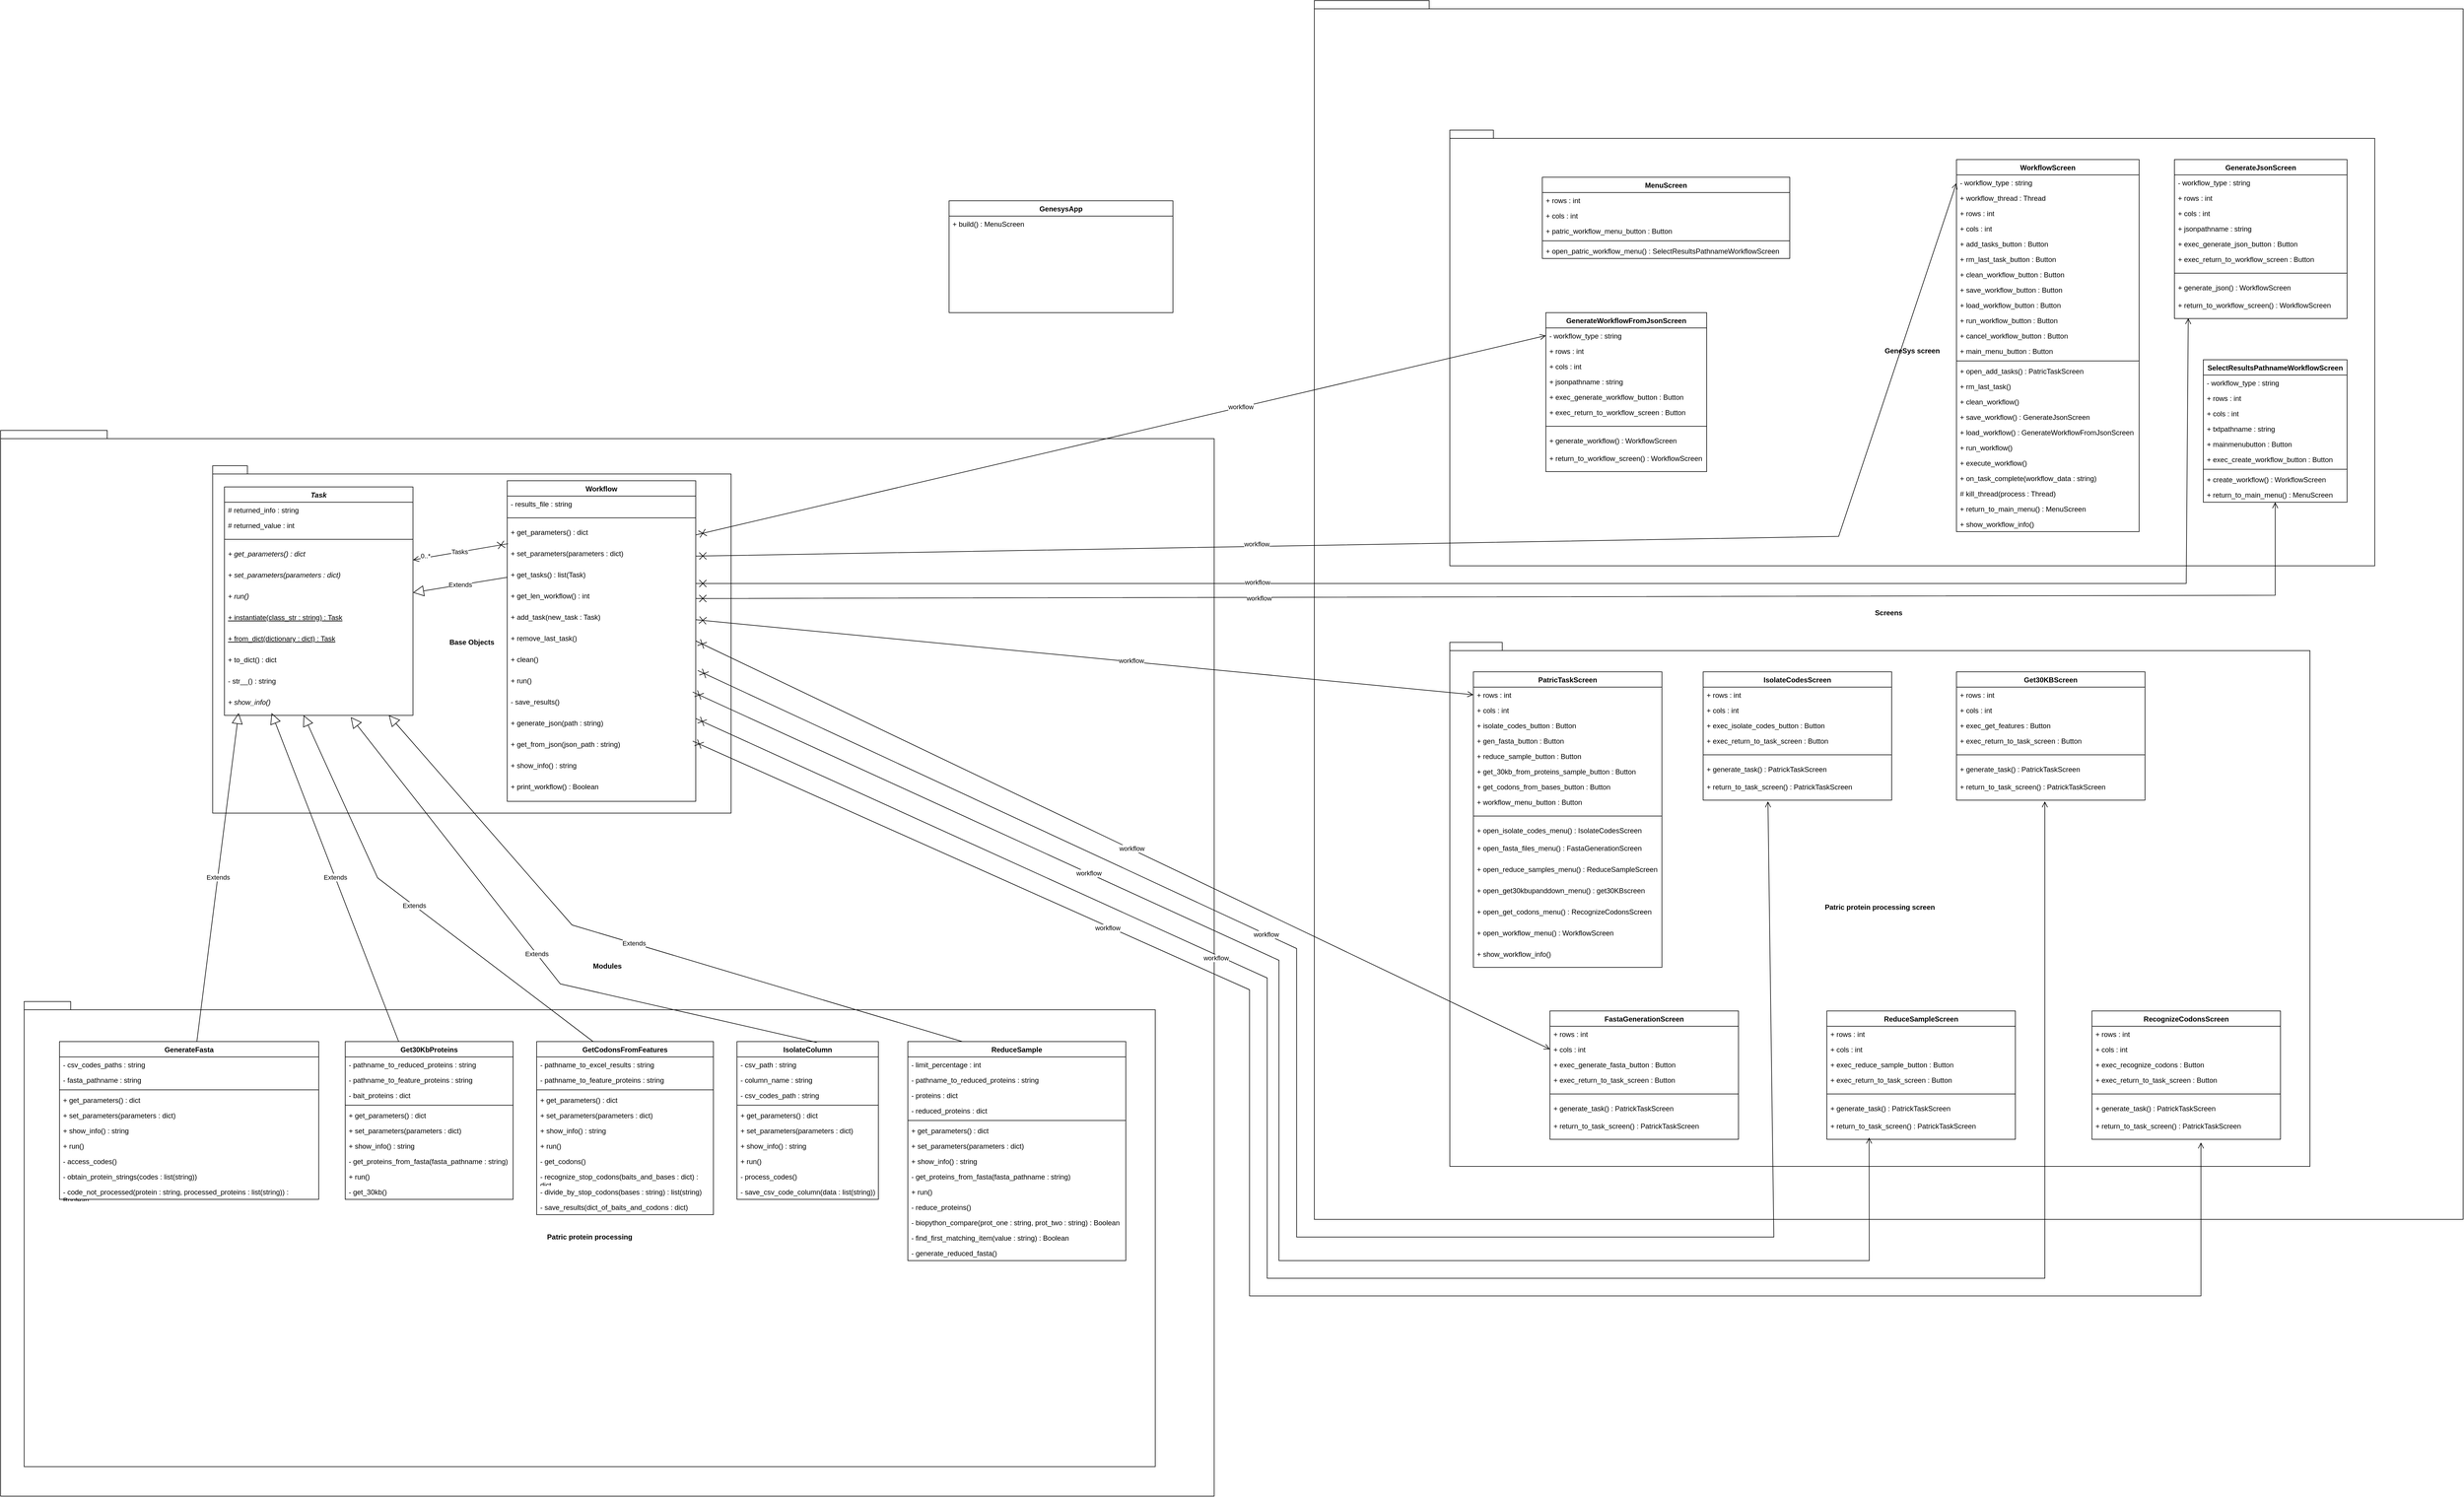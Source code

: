 <mxfile version="24.7.7">
  <diagram id="C5RBs43oDa-KdzZeNtuy" name="Page-1">
    <mxGraphModel dx="5248" dy="1812" grid="1" gridSize="10" guides="1" tooltips="1" connect="1" arrows="1" fold="1" page="1" pageScale="1" pageWidth="827" pageHeight="1169" math="0" shadow="0">
      <root>
        <mxCell id="WIyWlLk6GJQsqaUBKTNV-0" />
        <mxCell id="WIyWlLk6GJQsqaUBKTNV-1" parent="WIyWlLk6GJQsqaUBKTNV-0" />
        <mxCell id="4sLJNu_tGZYCumqGFsCm-149" value="Screens" style="shape=folder;fontStyle=1;spacingTop=10;tabWidth=40;tabHeight=14;tabPosition=left;html=1;whiteSpace=wrap;" vertex="1" parent="WIyWlLk6GJQsqaUBKTNV-1">
          <mxGeometry x="-1220" y="-140" width="1950" height="2070" as="geometry" />
        </mxCell>
        <mxCell id="4sLJNu_tGZYCumqGFsCm-68" value="GeneSys screen" style="shape=folder;fontStyle=1;spacingTop=10;tabWidth=40;tabHeight=14;tabPosition=left;html=1;whiteSpace=wrap;" vertex="1" parent="WIyWlLk6GJQsqaUBKTNV-1">
          <mxGeometry x="-990" y="80" width="1570" height="740" as="geometry" />
        </mxCell>
        <mxCell id="zkfFHV4jXpPFQw0GAbJ--0" value="GenesysApp" style="swimlane;fontStyle=1;align=center;verticalAlign=top;childLayout=stackLayout;horizontal=1;startSize=26;horizontalStack=0;resizeParent=1;resizeLast=0;collapsible=1;marginBottom=0;rounded=0;shadow=0;strokeWidth=1;" parent="WIyWlLk6GJQsqaUBKTNV-1" vertex="1">
          <mxGeometry x="-1840" y="200" width="380" height="190" as="geometry">
            <mxRectangle x="230" y="140" width="160" height="26" as="alternateBounds" />
          </mxGeometry>
        </mxCell>
        <mxCell id="zkfFHV4jXpPFQw0GAbJ--5" value="+ build() : MenuScreen" style="text;align=left;verticalAlign=top;spacingLeft=4;spacingRight=4;overflow=hidden;rotatable=0;points=[[0,0.5],[1,0.5]];portConstraint=eastwest;" parent="zkfFHV4jXpPFQw0GAbJ--0" vertex="1">
          <mxGeometry y="26" width="380" as="geometry" />
        </mxCell>
        <mxCell id="zkfFHV4jXpPFQw0GAbJ--13" value="GenerateWorkflowFromJsonScreen" style="swimlane;fontStyle=1;align=center;verticalAlign=top;childLayout=stackLayout;horizontal=1;startSize=26;horizontalStack=0;resizeParent=1;resizeLast=0;collapsible=1;marginBottom=0;rounded=0;shadow=0;strokeWidth=1;" parent="WIyWlLk6GJQsqaUBKTNV-1" vertex="1">
          <mxGeometry x="-827" y="390" width="273" height="270" as="geometry">
            <mxRectangle x="340" y="380" width="170" height="26" as="alternateBounds" />
          </mxGeometry>
        </mxCell>
        <mxCell id="4sLJNu_tGZYCumqGFsCm-45" value="- workflow_type : string" style="text;align=left;verticalAlign=top;spacingLeft=4;spacingRight=4;overflow=hidden;rotatable=0;points=[[0,0.5],[1,0.5]];portConstraint=eastwest;" vertex="1" parent="zkfFHV4jXpPFQw0GAbJ--13">
          <mxGeometry y="26" width="273" height="26" as="geometry" />
        </mxCell>
        <mxCell id="4sLJNu_tGZYCumqGFsCm-46" value="+ rows : int" style="text;align=left;verticalAlign=top;spacingLeft=4;spacingRight=4;overflow=hidden;rotatable=0;points=[[0,0.5],[1,0.5]];portConstraint=eastwest;" vertex="1" parent="zkfFHV4jXpPFQw0GAbJ--13">
          <mxGeometry y="52" width="273" height="26" as="geometry" />
        </mxCell>
        <mxCell id="4sLJNu_tGZYCumqGFsCm-47" value="+ cols : int" style="text;align=left;verticalAlign=top;spacingLeft=4;spacingRight=4;overflow=hidden;rotatable=0;points=[[0,0.5],[1,0.5]];portConstraint=eastwest;" vertex="1" parent="zkfFHV4jXpPFQw0GAbJ--13">
          <mxGeometry y="78" width="273" height="26" as="geometry" />
        </mxCell>
        <mxCell id="4sLJNu_tGZYCumqGFsCm-48" value="+ jsonpathname : string" style="text;align=left;verticalAlign=top;spacingLeft=4;spacingRight=4;overflow=hidden;rotatable=0;points=[[0,0.5],[1,0.5]];portConstraint=eastwest;" vertex="1" parent="zkfFHV4jXpPFQw0GAbJ--13">
          <mxGeometry y="104" width="273" height="26" as="geometry" />
        </mxCell>
        <mxCell id="4sLJNu_tGZYCumqGFsCm-49" value="+ exec_generate_workflow_button : Button" style="text;align=left;verticalAlign=top;spacingLeft=4;spacingRight=4;overflow=hidden;rotatable=0;points=[[0,0.5],[1,0.5]];portConstraint=eastwest;" vertex="1" parent="zkfFHV4jXpPFQw0GAbJ--13">
          <mxGeometry y="130" width="273" height="26" as="geometry" />
        </mxCell>
        <mxCell id="4sLJNu_tGZYCumqGFsCm-50" value="+ exec_return_to_workflow_screen : Button" style="text;align=left;verticalAlign=top;spacingLeft=4;spacingRight=4;overflow=hidden;rotatable=0;points=[[0,0.5],[1,0.5]];portConstraint=eastwest;" vertex="1" parent="zkfFHV4jXpPFQw0GAbJ--13">
          <mxGeometry y="156" width="273" height="26" as="geometry" />
        </mxCell>
        <mxCell id="zkfFHV4jXpPFQw0GAbJ--15" value="" style="line;html=1;strokeWidth=1;align=left;verticalAlign=middle;spacingTop=-1;spacingLeft=3;spacingRight=3;rotatable=0;labelPosition=right;points=[];portConstraint=eastwest;" parent="zkfFHV4jXpPFQw0GAbJ--13" vertex="1">
          <mxGeometry y="182" width="273" height="22" as="geometry" />
        </mxCell>
        <mxCell id="4sLJNu_tGZYCumqGFsCm-51" value="+ generate_workflow() : WorkflowScreen" style="text;align=left;verticalAlign=top;spacingLeft=4;spacingRight=4;overflow=hidden;rotatable=0;points=[[0,0.5],[1,0.5]];portConstraint=eastwest;" vertex="1" parent="zkfFHV4jXpPFQw0GAbJ--13">
          <mxGeometry y="204" width="273" height="30" as="geometry" />
        </mxCell>
        <mxCell id="4sLJNu_tGZYCumqGFsCm-52" value="+ return_to_workflow_screen() : WorkflowScreen" style="text;align=left;verticalAlign=top;spacingLeft=4;spacingRight=4;overflow=hidden;rotatable=0;points=[[0,0.5],[1,0.5]];portConstraint=eastwest;" vertex="1" parent="zkfFHV4jXpPFQw0GAbJ--13">
          <mxGeometry y="234" width="273" height="36" as="geometry" />
        </mxCell>
        <mxCell id="zkfFHV4jXpPFQw0GAbJ--17" value="MenuScreen" style="swimlane;fontStyle=1;align=center;verticalAlign=top;childLayout=stackLayout;horizontal=1;startSize=26;horizontalStack=0;resizeParent=1;resizeLast=0;collapsible=1;marginBottom=0;rounded=0;shadow=0;strokeWidth=1;" parent="WIyWlLk6GJQsqaUBKTNV-1" vertex="1">
          <mxGeometry x="-833" y="160" width="420" height="138" as="geometry">
            <mxRectangle x="550" y="140" width="160" height="26" as="alternateBounds" />
          </mxGeometry>
        </mxCell>
        <mxCell id="zkfFHV4jXpPFQw0GAbJ--18" value="+ rows : int" style="text;align=left;verticalAlign=top;spacingLeft=4;spacingRight=4;overflow=hidden;rotatable=0;points=[[0,0.5],[1,0.5]];portConstraint=eastwest;" parent="zkfFHV4jXpPFQw0GAbJ--17" vertex="1">
          <mxGeometry y="26" width="420" height="26" as="geometry" />
        </mxCell>
        <mxCell id="zkfFHV4jXpPFQw0GAbJ--19" value="+ cols : int" style="text;align=left;verticalAlign=top;spacingLeft=4;spacingRight=4;overflow=hidden;rotatable=0;points=[[0,0.5],[1,0.5]];portConstraint=eastwest;rounded=0;shadow=0;html=0;" parent="zkfFHV4jXpPFQw0GAbJ--17" vertex="1">
          <mxGeometry y="52" width="420" height="26" as="geometry" />
        </mxCell>
        <mxCell id="4sLJNu_tGZYCumqGFsCm-25" value="+ patric_workflow_menu_button : Button" style="text;align=left;verticalAlign=top;spacingLeft=4;spacingRight=4;overflow=hidden;rotatable=0;points=[[0,0.5],[1,0.5]];portConstraint=eastwest;rounded=0;shadow=0;html=0;" vertex="1" parent="zkfFHV4jXpPFQw0GAbJ--17">
          <mxGeometry y="78" width="420" height="26" as="geometry" />
        </mxCell>
        <mxCell id="zkfFHV4jXpPFQw0GAbJ--23" value="" style="line;html=1;strokeWidth=1;align=left;verticalAlign=middle;spacingTop=-1;spacingLeft=3;spacingRight=3;rotatable=0;labelPosition=right;points=[];portConstraint=eastwest;" parent="zkfFHV4jXpPFQw0GAbJ--17" vertex="1">
          <mxGeometry y="104" width="420" height="8" as="geometry" />
        </mxCell>
        <mxCell id="zkfFHV4jXpPFQw0GAbJ--24" value="+ open_patric_workflow_menu() : SelectResultsPathnameWorkflowScreen" style="text;align=left;verticalAlign=top;spacingLeft=4;spacingRight=4;overflow=hidden;rotatable=0;points=[[0,0.5],[1,0.5]];portConstraint=eastwest;" parent="zkfFHV4jXpPFQw0GAbJ--17" vertex="1">
          <mxGeometry y="112" width="420" height="26" as="geometry" />
        </mxCell>
        <mxCell id="4sLJNu_tGZYCumqGFsCm-4" value="SelectResultsPathnameWorkflowScreen" style="swimlane;fontStyle=1;align=center;verticalAlign=top;childLayout=stackLayout;horizontal=1;startSize=26;horizontalStack=0;resizeParent=1;resizeParentMax=0;resizeLast=0;collapsible=1;marginBottom=0;whiteSpace=wrap;html=1;" vertex="1" parent="WIyWlLk6GJQsqaUBKTNV-1">
          <mxGeometry x="289" y="470" width="244" height="242" as="geometry" />
        </mxCell>
        <mxCell id="4sLJNu_tGZYCumqGFsCm-8" value="&lt;div&gt;- workflow_type : string&lt;br&gt;&lt;/div&gt;" style="text;strokeColor=none;fillColor=none;align=left;verticalAlign=top;spacingLeft=4;spacingRight=4;overflow=hidden;rotatable=0;points=[[0,0.5],[1,0.5]];portConstraint=eastwest;whiteSpace=wrap;html=1;" vertex="1" parent="4sLJNu_tGZYCumqGFsCm-4">
          <mxGeometry y="26" width="244" height="26" as="geometry" />
        </mxCell>
        <mxCell id="4sLJNu_tGZYCumqGFsCm-10" value="&lt;div&gt;+ rows : int&lt;/div&gt;" style="text;strokeColor=none;fillColor=none;align=left;verticalAlign=top;spacingLeft=4;spacingRight=4;overflow=hidden;rotatable=0;points=[[0,0.5],[1,0.5]];portConstraint=eastwest;whiteSpace=wrap;html=1;" vertex="1" parent="4sLJNu_tGZYCumqGFsCm-4">
          <mxGeometry y="52" width="244" height="26" as="geometry" />
        </mxCell>
        <mxCell id="4sLJNu_tGZYCumqGFsCm-11" value="&lt;div&gt;+ cols : int&lt;/div&gt;" style="text;strokeColor=none;fillColor=none;align=left;verticalAlign=top;spacingLeft=4;spacingRight=4;overflow=hidden;rotatable=0;points=[[0,0.5],[1,0.5]];portConstraint=eastwest;whiteSpace=wrap;html=1;" vertex="1" parent="4sLJNu_tGZYCumqGFsCm-4">
          <mxGeometry y="78" width="244" height="26" as="geometry" />
        </mxCell>
        <mxCell id="4sLJNu_tGZYCumqGFsCm-22" value="+ txtpathname : string" style="text;strokeColor=none;fillColor=none;align=left;verticalAlign=top;spacingLeft=4;spacingRight=4;overflow=hidden;rotatable=0;points=[[0,0.5],[1,0.5]];portConstraint=eastwest;whiteSpace=wrap;html=1;" vertex="1" parent="4sLJNu_tGZYCumqGFsCm-4">
          <mxGeometry y="104" width="244" height="26" as="geometry" />
        </mxCell>
        <mxCell id="4sLJNu_tGZYCumqGFsCm-23" value="+ mainmenubutton : Button" style="text;strokeColor=none;fillColor=none;align=left;verticalAlign=top;spacingLeft=4;spacingRight=4;overflow=hidden;rotatable=0;points=[[0,0.5],[1,0.5]];portConstraint=eastwest;whiteSpace=wrap;html=1;" vertex="1" parent="4sLJNu_tGZYCumqGFsCm-4">
          <mxGeometry y="130" width="244" height="26" as="geometry" />
        </mxCell>
        <mxCell id="4sLJNu_tGZYCumqGFsCm-26" value="+ exec_create_workflow_button : Button" style="text;strokeColor=none;fillColor=none;align=left;verticalAlign=top;spacingLeft=4;spacingRight=4;overflow=hidden;rotatable=0;points=[[0,0.5],[1,0.5]];portConstraint=eastwest;whiteSpace=wrap;html=1;" vertex="1" parent="4sLJNu_tGZYCumqGFsCm-4">
          <mxGeometry y="156" width="244" height="26" as="geometry" />
        </mxCell>
        <mxCell id="4sLJNu_tGZYCumqGFsCm-6" value="" style="line;strokeWidth=1;fillColor=none;align=left;verticalAlign=middle;spacingTop=-1;spacingLeft=3;spacingRight=3;rotatable=0;labelPosition=right;points=[];portConstraint=eastwest;strokeColor=inherit;" vertex="1" parent="4sLJNu_tGZYCumqGFsCm-4">
          <mxGeometry y="182" width="244" height="8" as="geometry" />
        </mxCell>
        <mxCell id="4sLJNu_tGZYCumqGFsCm-7" value="+ create_workflow() : WorkflowScreen" style="text;strokeColor=none;fillColor=none;align=left;verticalAlign=top;spacingLeft=4;spacingRight=4;overflow=hidden;rotatable=0;points=[[0,0.5],[1,0.5]];portConstraint=eastwest;whiteSpace=wrap;html=1;" vertex="1" parent="4sLJNu_tGZYCumqGFsCm-4">
          <mxGeometry y="190" width="244" height="26" as="geometry" />
        </mxCell>
        <mxCell id="4sLJNu_tGZYCumqGFsCm-12" value="+ return_to_main_menu() : MenuScreen" style="text;strokeColor=none;fillColor=none;align=left;verticalAlign=top;spacingLeft=4;spacingRight=4;overflow=hidden;rotatable=0;points=[[0,0.5],[1,0.5]];portConstraint=eastwest;whiteSpace=wrap;html=1;" vertex="1" parent="4sLJNu_tGZYCumqGFsCm-4">
          <mxGeometry y="216" width="244" height="26" as="geometry" />
        </mxCell>
        <mxCell id="4sLJNu_tGZYCumqGFsCm-13" value="WorkflowScreen" style="swimlane;fontStyle=1;align=center;verticalAlign=top;childLayout=stackLayout;horizontal=1;startSize=26;horizontalStack=0;resizeParent=1;resizeParentMax=0;resizeLast=0;collapsible=1;marginBottom=0;whiteSpace=wrap;html=1;" vertex="1" parent="WIyWlLk6GJQsqaUBKTNV-1">
          <mxGeometry x="-130" y="130" width="310" height="632" as="geometry" />
        </mxCell>
        <mxCell id="4sLJNu_tGZYCumqGFsCm-15" value="&lt;div&gt;- workflow_type : string&lt;br&gt;&lt;/div&gt;" style="text;strokeColor=none;fillColor=none;align=left;verticalAlign=top;spacingLeft=4;spacingRight=4;overflow=hidden;rotatable=0;points=[[0,0.5],[1,0.5]];portConstraint=eastwest;whiteSpace=wrap;html=1;" vertex="1" parent="4sLJNu_tGZYCumqGFsCm-13">
          <mxGeometry y="26" width="310" height="26" as="geometry" />
        </mxCell>
        <mxCell id="4sLJNu_tGZYCumqGFsCm-21" value="&lt;div&gt;+ workflow_thread : Thread&lt;br&gt;&lt;/div&gt;" style="text;strokeColor=none;fillColor=none;align=left;verticalAlign=top;spacingLeft=4;spacingRight=4;overflow=hidden;rotatable=0;points=[[0,0.5],[1,0.5]];portConstraint=eastwest;whiteSpace=wrap;html=1;" vertex="1" parent="4sLJNu_tGZYCumqGFsCm-13">
          <mxGeometry y="52" width="310" height="26" as="geometry" />
        </mxCell>
        <mxCell id="4sLJNu_tGZYCumqGFsCm-16" value="&lt;div&gt;+ rows : int&lt;/div&gt;" style="text;strokeColor=none;fillColor=none;align=left;verticalAlign=top;spacingLeft=4;spacingRight=4;overflow=hidden;rotatable=0;points=[[0,0.5],[1,0.5]];portConstraint=eastwest;whiteSpace=wrap;html=1;" vertex="1" parent="4sLJNu_tGZYCumqGFsCm-13">
          <mxGeometry y="78" width="310" height="26" as="geometry" />
        </mxCell>
        <mxCell id="4sLJNu_tGZYCumqGFsCm-17" value="&lt;div&gt;+ cols : int&lt;/div&gt;" style="text;strokeColor=none;fillColor=none;align=left;verticalAlign=top;spacingLeft=4;spacingRight=4;overflow=hidden;rotatable=0;points=[[0,0.5],[1,0.5]];portConstraint=eastwest;whiteSpace=wrap;html=1;" vertex="1" parent="4sLJNu_tGZYCumqGFsCm-13">
          <mxGeometry y="104" width="310" height="26" as="geometry" />
        </mxCell>
        <mxCell id="4sLJNu_tGZYCumqGFsCm-27" value="+ add_tasks_button : Button" style="text;strokeColor=none;fillColor=none;align=left;verticalAlign=top;spacingLeft=4;spacingRight=4;overflow=hidden;rotatable=0;points=[[0,0.5],[1,0.5]];portConstraint=eastwest;whiteSpace=wrap;html=1;" vertex="1" parent="4sLJNu_tGZYCumqGFsCm-13">
          <mxGeometry y="130" width="310" height="26" as="geometry" />
        </mxCell>
        <mxCell id="4sLJNu_tGZYCumqGFsCm-28" value="+ rm_last_task_button : Button" style="text;strokeColor=none;fillColor=none;align=left;verticalAlign=top;spacingLeft=4;spacingRight=4;overflow=hidden;rotatable=0;points=[[0,0.5],[1,0.5]];portConstraint=eastwest;whiteSpace=wrap;html=1;" vertex="1" parent="4sLJNu_tGZYCumqGFsCm-13">
          <mxGeometry y="156" width="310" height="26" as="geometry" />
        </mxCell>
        <mxCell id="4sLJNu_tGZYCumqGFsCm-29" value="+ clean_workflow_button : Button" style="text;strokeColor=none;fillColor=none;align=left;verticalAlign=top;spacingLeft=4;spacingRight=4;overflow=hidden;rotatable=0;points=[[0,0.5],[1,0.5]];portConstraint=eastwest;whiteSpace=wrap;html=1;" vertex="1" parent="4sLJNu_tGZYCumqGFsCm-13">
          <mxGeometry y="182" width="310" height="26" as="geometry" />
        </mxCell>
        <mxCell id="4sLJNu_tGZYCumqGFsCm-30" value="+ save_workflow_button : Button" style="text;strokeColor=none;fillColor=none;align=left;verticalAlign=top;spacingLeft=4;spacingRight=4;overflow=hidden;rotatable=0;points=[[0,0.5],[1,0.5]];portConstraint=eastwest;whiteSpace=wrap;html=1;" vertex="1" parent="4sLJNu_tGZYCumqGFsCm-13">
          <mxGeometry y="208" width="310" height="26" as="geometry" />
        </mxCell>
        <mxCell id="4sLJNu_tGZYCumqGFsCm-31" value="+ load_workflow_button : Button" style="text;strokeColor=none;fillColor=none;align=left;verticalAlign=top;spacingLeft=4;spacingRight=4;overflow=hidden;rotatable=0;points=[[0,0.5],[1,0.5]];portConstraint=eastwest;whiteSpace=wrap;html=1;" vertex="1" parent="4sLJNu_tGZYCumqGFsCm-13">
          <mxGeometry y="234" width="310" height="26" as="geometry" />
        </mxCell>
        <mxCell id="4sLJNu_tGZYCumqGFsCm-32" value="+ run_workflow_button : Button" style="text;strokeColor=none;fillColor=none;align=left;verticalAlign=top;spacingLeft=4;spacingRight=4;overflow=hidden;rotatable=0;points=[[0,0.5],[1,0.5]];portConstraint=eastwest;whiteSpace=wrap;html=1;" vertex="1" parent="4sLJNu_tGZYCumqGFsCm-13">
          <mxGeometry y="260" width="310" height="26" as="geometry" />
        </mxCell>
        <mxCell id="4sLJNu_tGZYCumqGFsCm-33" value="+ cancel_workflow_button : Button" style="text;strokeColor=none;fillColor=none;align=left;verticalAlign=top;spacingLeft=4;spacingRight=4;overflow=hidden;rotatable=0;points=[[0,0.5],[1,0.5]];portConstraint=eastwest;whiteSpace=wrap;html=1;" vertex="1" parent="4sLJNu_tGZYCumqGFsCm-13">
          <mxGeometry y="286" width="310" height="26" as="geometry" />
        </mxCell>
        <mxCell id="4sLJNu_tGZYCumqGFsCm-34" value="+ main_menu_button : Button" style="text;strokeColor=none;fillColor=none;align=left;verticalAlign=top;spacingLeft=4;spacingRight=4;overflow=hidden;rotatable=0;points=[[0,0.5],[1,0.5]];portConstraint=eastwest;whiteSpace=wrap;html=1;" vertex="1" parent="4sLJNu_tGZYCumqGFsCm-13">
          <mxGeometry y="312" width="310" height="26" as="geometry" />
        </mxCell>
        <mxCell id="4sLJNu_tGZYCumqGFsCm-18" value="" style="line;strokeWidth=1;fillColor=none;align=left;verticalAlign=middle;spacingTop=-1;spacingLeft=3;spacingRight=3;rotatable=0;labelPosition=right;points=[];portConstraint=eastwest;strokeColor=inherit;" vertex="1" parent="4sLJNu_tGZYCumqGFsCm-13">
          <mxGeometry y="338" width="310" height="8" as="geometry" />
        </mxCell>
        <mxCell id="4sLJNu_tGZYCumqGFsCm-19" value="+ open_add_tasks() : PatricTaskScreen" style="text;strokeColor=none;fillColor=none;align=left;verticalAlign=top;spacingLeft=4;spacingRight=4;overflow=hidden;rotatable=0;points=[[0,0.5],[1,0.5]];portConstraint=eastwest;whiteSpace=wrap;html=1;" vertex="1" parent="4sLJNu_tGZYCumqGFsCm-13">
          <mxGeometry y="346" width="310" height="26" as="geometry" />
        </mxCell>
        <mxCell id="4sLJNu_tGZYCumqGFsCm-35" value="+ rm_last_task()" style="text;strokeColor=none;fillColor=none;align=left;verticalAlign=top;spacingLeft=4;spacingRight=4;overflow=hidden;rotatable=0;points=[[0,0.5],[1,0.5]];portConstraint=eastwest;whiteSpace=wrap;html=1;" vertex="1" parent="4sLJNu_tGZYCumqGFsCm-13">
          <mxGeometry y="372" width="310" height="26" as="geometry" />
        </mxCell>
        <mxCell id="4sLJNu_tGZYCumqGFsCm-36" value="+ clean_workflow()" style="text;strokeColor=none;fillColor=none;align=left;verticalAlign=top;spacingLeft=4;spacingRight=4;overflow=hidden;rotatable=0;points=[[0,0.5],[1,0.5]];portConstraint=eastwest;whiteSpace=wrap;html=1;" vertex="1" parent="4sLJNu_tGZYCumqGFsCm-13">
          <mxGeometry y="398" width="310" height="26" as="geometry" />
        </mxCell>
        <mxCell id="4sLJNu_tGZYCumqGFsCm-37" value="+ save_workflow() : GenerateJsonScreen" style="text;strokeColor=none;fillColor=none;align=left;verticalAlign=top;spacingLeft=4;spacingRight=4;overflow=hidden;rotatable=0;points=[[0,0.5],[1,0.5]];portConstraint=eastwest;whiteSpace=wrap;html=1;" vertex="1" parent="4sLJNu_tGZYCumqGFsCm-13">
          <mxGeometry y="424" width="310" height="26" as="geometry" />
        </mxCell>
        <mxCell id="4sLJNu_tGZYCumqGFsCm-38" value="+ load_workflow() : GenerateWorkflowFromJsonScreen" style="text;strokeColor=none;fillColor=none;align=left;verticalAlign=top;spacingLeft=4;spacingRight=4;overflow=hidden;rotatable=0;points=[[0,0.5],[1,0.5]];portConstraint=eastwest;whiteSpace=wrap;html=1;" vertex="1" parent="4sLJNu_tGZYCumqGFsCm-13">
          <mxGeometry y="450" width="310" height="26" as="geometry" />
        </mxCell>
        <mxCell id="4sLJNu_tGZYCumqGFsCm-39" value="+ run_workflow()" style="text;strokeColor=none;fillColor=none;align=left;verticalAlign=top;spacingLeft=4;spacingRight=4;overflow=hidden;rotatable=0;points=[[0,0.5],[1,0.5]];portConstraint=eastwest;whiteSpace=wrap;html=1;" vertex="1" parent="4sLJNu_tGZYCumqGFsCm-13">
          <mxGeometry y="476" width="310" height="26" as="geometry" />
        </mxCell>
        <mxCell id="4sLJNu_tGZYCumqGFsCm-40" value="+ execute_workflow()" style="text;strokeColor=none;fillColor=none;align=left;verticalAlign=top;spacingLeft=4;spacingRight=4;overflow=hidden;rotatable=0;points=[[0,0.5],[1,0.5]];portConstraint=eastwest;whiteSpace=wrap;html=1;" vertex="1" parent="4sLJNu_tGZYCumqGFsCm-13">
          <mxGeometry y="502" width="310" height="26" as="geometry" />
        </mxCell>
        <mxCell id="4sLJNu_tGZYCumqGFsCm-41" value="+ on_task_complete(workflow_data : string)" style="text;strokeColor=none;fillColor=none;align=left;verticalAlign=top;spacingLeft=4;spacingRight=4;overflow=hidden;rotatable=0;points=[[0,0.5],[1,0.5]];portConstraint=eastwest;whiteSpace=wrap;html=1;" vertex="1" parent="4sLJNu_tGZYCumqGFsCm-13">
          <mxGeometry y="528" width="310" height="26" as="geometry" />
        </mxCell>
        <mxCell id="4sLJNu_tGZYCumqGFsCm-42" value="# kill_thread(process : Thread)" style="text;strokeColor=none;fillColor=none;align=left;verticalAlign=top;spacingLeft=4;spacingRight=4;overflow=hidden;rotatable=0;points=[[0,0.5],[1,0.5]];portConstraint=eastwest;whiteSpace=wrap;html=1;" vertex="1" parent="4sLJNu_tGZYCumqGFsCm-13">
          <mxGeometry y="554" width="310" height="26" as="geometry" />
        </mxCell>
        <mxCell id="4sLJNu_tGZYCumqGFsCm-43" value="+ return_to_main_menu() : MenuScreen" style="text;strokeColor=none;fillColor=none;align=left;verticalAlign=top;spacingLeft=4;spacingRight=4;overflow=hidden;rotatable=0;points=[[0,0.5],[1,0.5]];portConstraint=eastwest;whiteSpace=wrap;html=1;" vertex="1" parent="4sLJNu_tGZYCumqGFsCm-13">
          <mxGeometry y="580" width="310" height="26" as="geometry" />
        </mxCell>
        <mxCell id="4sLJNu_tGZYCumqGFsCm-20" value="+ show_workflow_info()" style="text;strokeColor=none;fillColor=none;align=left;verticalAlign=top;spacingLeft=4;spacingRight=4;overflow=hidden;rotatable=0;points=[[0,0.5],[1,0.5]];portConstraint=eastwest;whiteSpace=wrap;html=1;" vertex="1" parent="4sLJNu_tGZYCumqGFsCm-13">
          <mxGeometry y="606" width="310" height="26" as="geometry" />
        </mxCell>
        <mxCell id="4sLJNu_tGZYCumqGFsCm-55" value="GenerateJsonScreen" style="swimlane;fontStyle=1;align=center;verticalAlign=top;childLayout=stackLayout;horizontal=1;startSize=26;horizontalStack=0;resizeParent=1;resizeLast=0;collapsible=1;marginBottom=0;rounded=0;shadow=0;strokeWidth=1;" vertex="1" parent="WIyWlLk6GJQsqaUBKTNV-1">
          <mxGeometry x="240" y="130" width="293" height="270" as="geometry">
            <mxRectangle x="340" y="380" width="170" height="26" as="alternateBounds" />
          </mxGeometry>
        </mxCell>
        <mxCell id="4sLJNu_tGZYCumqGFsCm-57" value="- workflow_type : string" style="text;align=left;verticalAlign=top;spacingLeft=4;spacingRight=4;overflow=hidden;rotatable=0;points=[[0,0.5],[1,0.5]];portConstraint=eastwest;" vertex="1" parent="4sLJNu_tGZYCumqGFsCm-55">
          <mxGeometry y="26" width="293" height="26" as="geometry" />
        </mxCell>
        <mxCell id="4sLJNu_tGZYCumqGFsCm-58" value="+ rows : int" style="text;align=left;verticalAlign=top;spacingLeft=4;spacingRight=4;overflow=hidden;rotatable=0;points=[[0,0.5],[1,0.5]];portConstraint=eastwest;" vertex="1" parent="4sLJNu_tGZYCumqGFsCm-55">
          <mxGeometry y="52" width="293" height="26" as="geometry" />
        </mxCell>
        <mxCell id="4sLJNu_tGZYCumqGFsCm-59" value="+ cols : int" style="text;align=left;verticalAlign=top;spacingLeft=4;spacingRight=4;overflow=hidden;rotatable=0;points=[[0,0.5],[1,0.5]];portConstraint=eastwest;" vertex="1" parent="4sLJNu_tGZYCumqGFsCm-55">
          <mxGeometry y="78" width="293" height="26" as="geometry" />
        </mxCell>
        <mxCell id="4sLJNu_tGZYCumqGFsCm-60" value="+ jsonpathname : string" style="text;align=left;verticalAlign=top;spacingLeft=4;spacingRight=4;overflow=hidden;rotatable=0;points=[[0,0.5],[1,0.5]];portConstraint=eastwest;" vertex="1" parent="4sLJNu_tGZYCumqGFsCm-55">
          <mxGeometry y="104" width="293" height="26" as="geometry" />
        </mxCell>
        <mxCell id="4sLJNu_tGZYCumqGFsCm-61" value="+ exec_generate_json_button : Button" style="text;align=left;verticalAlign=top;spacingLeft=4;spacingRight=4;overflow=hidden;rotatable=0;points=[[0,0.5],[1,0.5]];portConstraint=eastwest;" vertex="1" parent="4sLJNu_tGZYCumqGFsCm-55">
          <mxGeometry y="130" width="293" height="26" as="geometry" />
        </mxCell>
        <mxCell id="4sLJNu_tGZYCumqGFsCm-62" value="+ exec_return_to_workflow_screen : Button" style="text;align=left;verticalAlign=top;spacingLeft=4;spacingRight=4;overflow=hidden;rotatable=0;points=[[0,0.5],[1,0.5]];portConstraint=eastwest;" vertex="1" parent="4sLJNu_tGZYCumqGFsCm-55">
          <mxGeometry y="156" width="293" height="26" as="geometry" />
        </mxCell>
        <mxCell id="4sLJNu_tGZYCumqGFsCm-63" value="" style="line;html=1;strokeWidth=1;align=left;verticalAlign=middle;spacingTop=-1;spacingLeft=3;spacingRight=3;rotatable=0;labelPosition=right;points=[];portConstraint=eastwest;" vertex="1" parent="4sLJNu_tGZYCumqGFsCm-55">
          <mxGeometry y="182" width="293" height="22" as="geometry" />
        </mxCell>
        <mxCell id="4sLJNu_tGZYCumqGFsCm-64" value="+ generate_json() : WorkflowScreen" style="text;align=left;verticalAlign=top;spacingLeft=4;spacingRight=4;overflow=hidden;rotatable=0;points=[[0,0.5],[1,0.5]];portConstraint=eastwest;" vertex="1" parent="4sLJNu_tGZYCumqGFsCm-55">
          <mxGeometry y="204" width="293" height="30" as="geometry" />
        </mxCell>
        <mxCell id="4sLJNu_tGZYCumqGFsCm-65" value="+ return_to_workflow_screen() : WorkflowScreen" style="text;align=left;verticalAlign=top;spacingLeft=4;spacingRight=4;overflow=hidden;rotatable=0;points=[[0,0.5],[1,0.5]];portConstraint=eastwest;" vertex="1" parent="4sLJNu_tGZYCumqGFsCm-55">
          <mxGeometry y="234" width="293" height="36" as="geometry" />
        </mxCell>
        <mxCell id="4sLJNu_tGZYCumqGFsCm-70" value="Patric protein processing screen" style="shape=folder;fontStyle=1;spacingTop=10;tabWidth=40;tabHeight=14;tabPosition=left;html=1;whiteSpace=wrap;" vertex="1" parent="WIyWlLk6GJQsqaUBKTNV-1">
          <mxGeometry x="-990" y="950" width="1460" height="890" as="geometry" />
        </mxCell>
        <mxCell id="4sLJNu_tGZYCumqGFsCm-71" value="PatricTaskScreen" style="swimlane;fontStyle=1;align=center;verticalAlign=top;childLayout=stackLayout;horizontal=1;startSize=26;horizontalStack=0;resizeParent=1;resizeLast=0;collapsible=1;marginBottom=0;rounded=0;shadow=0;strokeWidth=1;" vertex="1" parent="WIyWlLk6GJQsqaUBKTNV-1">
          <mxGeometry x="-950" y="1000" width="320" height="502" as="geometry">
            <mxRectangle x="340" y="380" width="170" height="26" as="alternateBounds" />
          </mxGeometry>
        </mxCell>
        <mxCell id="4sLJNu_tGZYCumqGFsCm-74" value="+ rows : int" style="text;align=left;verticalAlign=top;spacingLeft=4;spacingRight=4;overflow=hidden;rotatable=0;points=[[0,0.5],[1,0.5]];portConstraint=eastwest;" vertex="1" parent="4sLJNu_tGZYCumqGFsCm-71">
          <mxGeometry y="26" width="320" height="26" as="geometry" />
        </mxCell>
        <mxCell id="4sLJNu_tGZYCumqGFsCm-75" value="+ cols : int" style="text;align=left;verticalAlign=top;spacingLeft=4;spacingRight=4;overflow=hidden;rotatable=0;points=[[0,0.5],[1,0.5]];portConstraint=eastwest;" vertex="1" parent="4sLJNu_tGZYCumqGFsCm-71">
          <mxGeometry y="52" width="320" height="26" as="geometry" />
        </mxCell>
        <mxCell id="4sLJNu_tGZYCumqGFsCm-73" value="+ isolate_codes_button : Button" style="text;align=left;verticalAlign=top;spacingLeft=4;spacingRight=4;overflow=hidden;rotatable=0;points=[[0,0.5],[1,0.5]];portConstraint=eastwest;" vertex="1" parent="4sLJNu_tGZYCumqGFsCm-71">
          <mxGeometry y="78" width="320" height="26" as="geometry" />
        </mxCell>
        <mxCell id="4sLJNu_tGZYCumqGFsCm-82" value="+ gen_fasta_button : Button" style="text;align=left;verticalAlign=top;spacingLeft=4;spacingRight=4;overflow=hidden;rotatable=0;points=[[0,0.5],[1,0.5]];portConstraint=eastwest;" vertex="1" parent="4sLJNu_tGZYCumqGFsCm-71">
          <mxGeometry y="104" width="320" height="26" as="geometry" />
        </mxCell>
        <mxCell id="4sLJNu_tGZYCumqGFsCm-76" value="+ reduce_sample_button : Button" style="text;align=left;verticalAlign=top;spacingLeft=4;spacingRight=4;overflow=hidden;rotatable=0;points=[[0,0.5],[1,0.5]];portConstraint=eastwest;" vertex="1" parent="4sLJNu_tGZYCumqGFsCm-71">
          <mxGeometry y="130" width="320" height="26" as="geometry" />
        </mxCell>
        <mxCell id="4sLJNu_tGZYCumqGFsCm-77" value="+ get_30kb_from_proteins_sample_button : Button" style="text;align=left;verticalAlign=top;spacingLeft=4;spacingRight=4;overflow=hidden;rotatable=0;points=[[0,0.5],[1,0.5]];portConstraint=eastwest;" vertex="1" parent="4sLJNu_tGZYCumqGFsCm-71">
          <mxGeometry y="156" width="320" height="26" as="geometry" />
        </mxCell>
        <mxCell id="4sLJNu_tGZYCumqGFsCm-78" value="+ get_codons_from_bases_button : Button" style="text;align=left;verticalAlign=top;spacingLeft=4;spacingRight=4;overflow=hidden;rotatable=0;points=[[0,0.5],[1,0.5]];portConstraint=eastwest;" vertex="1" parent="4sLJNu_tGZYCumqGFsCm-71">
          <mxGeometry y="182" width="320" height="26" as="geometry" />
        </mxCell>
        <mxCell id="4sLJNu_tGZYCumqGFsCm-83" value="+ workflow_menu_button : Button" style="text;align=left;verticalAlign=top;spacingLeft=4;spacingRight=4;overflow=hidden;rotatable=0;points=[[0,0.5],[1,0.5]];portConstraint=eastwest;" vertex="1" parent="4sLJNu_tGZYCumqGFsCm-71">
          <mxGeometry y="208" width="320" height="26" as="geometry" />
        </mxCell>
        <mxCell id="4sLJNu_tGZYCumqGFsCm-79" value="" style="line;html=1;strokeWidth=1;align=left;verticalAlign=middle;spacingTop=-1;spacingLeft=3;spacingRight=3;rotatable=0;labelPosition=right;points=[];portConstraint=eastwest;" vertex="1" parent="4sLJNu_tGZYCumqGFsCm-71">
          <mxGeometry y="234" width="320" height="22" as="geometry" />
        </mxCell>
        <mxCell id="4sLJNu_tGZYCumqGFsCm-80" value="+ open_isolate_codes_menu() : IsolateCodesScreen" style="text;align=left;verticalAlign=top;spacingLeft=4;spacingRight=4;overflow=hidden;rotatable=0;points=[[0,0.5],[1,0.5]];portConstraint=eastwest;" vertex="1" parent="4sLJNu_tGZYCumqGFsCm-71">
          <mxGeometry y="256" width="320" height="30" as="geometry" />
        </mxCell>
        <mxCell id="4sLJNu_tGZYCumqGFsCm-81" value="+ open_fasta_files_menu() : FastaGenerationScreen" style="text;align=left;verticalAlign=top;spacingLeft=4;spacingRight=4;overflow=hidden;rotatable=0;points=[[0,0.5],[1,0.5]];portConstraint=eastwest;" vertex="1" parent="4sLJNu_tGZYCumqGFsCm-71">
          <mxGeometry y="286" width="320" height="36" as="geometry" />
        </mxCell>
        <mxCell id="4sLJNu_tGZYCumqGFsCm-84" value="+ open_reduce_samples_menu() : ReduceSampleScreen" style="text;align=left;verticalAlign=top;spacingLeft=4;spacingRight=4;overflow=hidden;rotatable=0;points=[[0,0.5],[1,0.5]];portConstraint=eastwest;" vertex="1" parent="4sLJNu_tGZYCumqGFsCm-71">
          <mxGeometry y="322" width="320" height="36" as="geometry" />
        </mxCell>
        <mxCell id="4sLJNu_tGZYCumqGFsCm-85" value="+ open_get30kbupanddown_menu() : get30KBscreen" style="text;align=left;verticalAlign=top;spacingLeft=4;spacingRight=4;overflow=hidden;rotatable=0;points=[[0,0.5],[1,0.5]];portConstraint=eastwest;" vertex="1" parent="4sLJNu_tGZYCumqGFsCm-71">
          <mxGeometry y="358" width="320" height="36" as="geometry" />
        </mxCell>
        <mxCell id="4sLJNu_tGZYCumqGFsCm-86" value="+ open_get_codons_menu() : RecognizeCodonsScreen" style="text;align=left;verticalAlign=top;spacingLeft=4;spacingRight=4;overflow=hidden;rotatable=0;points=[[0,0.5],[1,0.5]];portConstraint=eastwest;" vertex="1" parent="4sLJNu_tGZYCumqGFsCm-71">
          <mxGeometry y="394" width="320" height="36" as="geometry" />
        </mxCell>
        <mxCell id="4sLJNu_tGZYCumqGFsCm-87" value="+ open_workflow_menu() : WorkflowScreen" style="text;align=left;verticalAlign=top;spacingLeft=4;spacingRight=4;overflow=hidden;rotatable=0;points=[[0,0.5],[1,0.5]];portConstraint=eastwest;" vertex="1" parent="4sLJNu_tGZYCumqGFsCm-71">
          <mxGeometry y="430" width="320" height="36" as="geometry" />
        </mxCell>
        <mxCell id="4sLJNu_tGZYCumqGFsCm-89" value="+ show_workflow_info()" style="text;align=left;verticalAlign=top;spacingLeft=4;spacingRight=4;overflow=hidden;rotatable=0;points=[[0,0.5],[1,0.5]];portConstraint=eastwest;" vertex="1" parent="4sLJNu_tGZYCumqGFsCm-71">
          <mxGeometry y="466" width="320" height="36" as="geometry" />
        </mxCell>
        <mxCell id="4sLJNu_tGZYCumqGFsCm-90" value="IsolateCodesScreen" style="swimlane;fontStyle=1;align=center;verticalAlign=top;childLayout=stackLayout;horizontal=1;startSize=26;horizontalStack=0;resizeParent=1;resizeLast=0;collapsible=1;marginBottom=0;rounded=0;shadow=0;strokeWidth=1;" vertex="1" parent="WIyWlLk6GJQsqaUBKTNV-1">
          <mxGeometry x="-560" y="1000" width="320" height="218" as="geometry">
            <mxRectangle x="340" y="380" width="170" height="26" as="alternateBounds" />
          </mxGeometry>
        </mxCell>
        <mxCell id="4sLJNu_tGZYCumqGFsCm-92" value="+ rows : int" style="text;align=left;verticalAlign=top;spacingLeft=4;spacingRight=4;overflow=hidden;rotatable=0;points=[[0,0.5],[1,0.5]];portConstraint=eastwest;" vertex="1" parent="4sLJNu_tGZYCumqGFsCm-90">
          <mxGeometry y="26" width="320" height="26" as="geometry" />
        </mxCell>
        <mxCell id="4sLJNu_tGZYCumqGFsCm-93" value="+ cols : int" style="text;align=left;verticalAlign=top;spacingLeft=4;spacingRight=4;overflow=hidden;rotatable=0;points=[[0,0.5],[1,0.5]];portConstraint=eastwest;" vertex="1" parent="4sLJNu_tGZYCumqGFsCm-90">
          <mxGeometry y="52" width="320" height="26" as="geometry" />
        </mxCell>
        <mxCell id="4sLJNu_tGZYCumqGFsCm-96" value="+ exec_isolate_codes_button : Button" style="text;align=left;verticalAlign=top;spacingLeft=4;spacingRight=4;overflow=hidden;rotatable=0;points=[[0,0.5],[1,0.5]];portConstraint=eastwest;" vertex="1" parent="4sLJNu_tGZYCumqGFsCm-90">
          <mxGeometry y="78" width="320" height="26" as="geometry" />
        </mxCell>
        <mxCell id="4sLJNu_tGZYCumqGFsCm-97" value="+ exec_return_to_task_screen : Button" style="text;align=left;verticalAlign=top;spacingLeft=4;spacingRight=4;overflow=hidden;rotatable=0;points=[[0,0.5],[1,0.5]];portConstraint=eastwest;" vertex="1" parent="4sLJNu_tGZYCumqGFsCm-90">
          <mxGeometry y="104" width="320" height="26" as="geometry" />
        </mxCell>
        <mxCell id="4sLJNu_tGZYCumqGFsCm-100" value="" style="line;html=1;strokeWidth=1;align=left;verticalAlign=middle;spacingTop=-1;spacingLeft=3;spacingRight=3;rotatable=0;labelPosition=right;points=[];portConstraint=eastwest;" vertex="1" parent="4sLJNu_tGZYCumqGFsCm-90">
          <mxGeometry y="130" width="320" height="22" as="geometry" />
        </mxCell>
        <mxCell id="4sLJNu_tGZYCumqGFsCm-101" value="+ generate_task() : PatrickTaskScreen" style="text;align=left;verticalAlign=top;spacingLeft=4;spacingRight=4;overflow=hidden;rotatable=0;points=[[0,0.5],[1,0.5]];portConstraint=eastwest;" vertex="1" parent="4sLJNu_tGZYCumqGFsCm-90">
          <mxGeometry y="152" width="320" height="30" as="geometry" />
        </mxCell>
        <mxCell id="4sLJNu_tGZYCumqGFsCm-102" value="+ return_to_task_screen() : PatrickTaskScreen" style="text;align=left;verticalAlign=top;spacingLeft=4;spacingRight=4;overflow=hidden;rotatable=0;points=[[0,0.5],[1,0.5]];portConstraint=eastwest;" vertex="1" parent="4sLJNu_tGZYCumqGFsCm-90">
          <mxGeometry y="182" width="320" height="36" as="geometry" />
        </mxCell>
        <mxCell id="4sLJNu_tGZYCumqGFsCm-108" value="FastaGenerationScreen" style="swimlane;fontStyle=1;align=center;verticalAlign=top;childLayout=stackLayout;horizontal=1;startSize=26;horizontalStack=0;resizeParent=1;resizeLast=0;collapsible=1;marginBottom=0;rounded=0;shadow=0;strokeWidth=1;" vertex="1" parent="WIyWlLk6GJQsqaUBKTNV-1">
          <mxGeometry x="-820" y="1576" width="320" height="218" as="geometry">
            <mxRectangle x="340" y="380" width="170" height="26" as="alternateBounds" />
          </mxGeometry>
        </mxCell>
        <mxCell id="4sLJNu_tGZYCumqGFsCm-110" value="+ rows : int" style="text;align=left;verticalAlign=top;spacingLeft=4;spacingRight=4;overflow=hidden;rotatable=0;points=[[0,0.5],[1,0.5]];portConstraint=eastwest;" vertex="1" parent="4sLJNu_tGZYCumqGFsCm-108">
          <mxGeometry y="26" width="320" height="26" as="geometry" />
        </mxCell>
        <mxCell id="4sLJNu_tGZYCumqGFsCm-111" value="+ cols : int" style="text;align=left;verticalAlign=top;spacingLeft=4;spacingRight=4;overflow=hidden;rotatable=0;points=[[0,0.5],[1,0.5]];portConstraint=eastwest;" vertex="1" parent="4sLJNu_tGZYCumqGFsCm-108">
          <mxGeometry y="52" width="320" height="26" as="geometry" />
        </mxCell>
        <mxCell id="4sLJNu_tGZYCumqGFsCm-114" value="+ exec_generate_fasta_button : Button" style="text;align=left;verticalAlign=top;spacingLeft=4;spacingRight=4;overflow=hidden;rotatable=0;points=[[0,0.5],[1,0.5]];portConstraint=eastwest;" vertex="1" parent="4sLJNu_tGZYCumqGFsCm-108">
          <mxGeometry y="78" width="320" height="26" as="geometry" />
        </mxCell>
        <mxCell id="4sLJNu_tGZYCumqGFsCm-115" value="+ exec_return_to_task_screen : Button" style="text;align=left;verticalAlign=top;spacingLeft=4;spacingRight=4;overflow=hidden;rotatable=0;points=[[0,0.5],[1,0.5]];portConstraint=eastwest;" vertex="1" parent="4sLJNu_tGZYCumqGFsCm-108">
          <mxGeometry y="104" width="320" height="26" as="geometry" />
        </mxCell>
        <mxCell id="4sLJNu_tGZYCumqGFsCm-116" value="" style="line;html=1;strokeWidth=1;align=left;verticalAlign=middle;spacingTop=-1;spacingLeft=3;spacingRight=3;rotatable=0;labelPosition=right;points=[];portConstraint=eastwest;" vertex="1" parent="4sLJNu_tGZYCumqGFsCm-108">
          <mxGeometry y="130" width="320" height="22" as="geometry" />
        </mxCell>
        <mxCell id="4sLJNu_tGZYCumqGFsCm-117" value="+ generate_task() : PatrickTaskScreen" style="text;align=left;verticalAlign=top;spacingLeft=4;spacingRight=4;overflow=hidden;rotatable=0;points=[[0,0.5],[1,0.5]];portConstraint=eastwest;" vertex="1" parent="4sLJNu_tGZYCumqGFsCm-108">
          <mxGeometry y="152" width="320" height="30" as="geometry" />
        </mxCell>
        <mxCell id="4sLJNu_tGZYCumqGFsCm-118" value="+ return_to_task_screen() : PatrickTaskScreen" style="text;align=left;verticalAlign=top;spacingLeft=4;spacingRight=4;overflow=hidden;rotatable=0;points=[[0,0.5],[1,0.5]];portConstraint=eastwest;" vertex="1" parent="4sLJNu_tGZYCumqGFsCm-108">
          <mxGeometry y="182" width="320" height="36" as="geometry" />
        </mxCell>
        <mxCell id="4sLJNu_tGZYCumqGFsCm-120" value="ReduceSampleScreen" style="swimlane;fontStyle=1;align=center;verticalAlign=top;childLayout=stackLayout;horizontal=1;startSize=26;horizontalStack=0;resizeParent=1;resizeLast=0;collapsible=1;marginBottom=0;rounded=0;shadow=0;strokeWidth=1;" vertex="1" parent="WIyWlLk6GJQsqaUBKTNV-1">
          <mxGeometry x="-350" y="1576" width="320" height="218" as="geometry">
            <mxRectangle x="340" y="380" width="170" height="26" as="alternateBounds" />
          </mxGeometry>
        </mxCell>
        <mxCell id="4sLJNu_tGZYCumqGFsCm-122" value="+ rows : int" style="text;align=left;verticalAlign=top;spacingLeft=4;spacingRight=4;overflow=hidden;rotatable=0;points=[[0,0.5],[1,0.5]];portConstraint=eastwest;" vertex="1" parent="4sLJNu_tGZYCumqGFsCm-120">
          <mxGeometry y="26" width="320" height="26" as="geometry" />
        </mxCell>
        <mxCell id="4sLJNu_tGZYCumqGFsCm-123" value="+ cols : int" style="text;align=left;verticalAlign=top;spacingLeft=4;spacingRight=4;overflow=hidden;rotatable=0;points=[[0,0.5],[1,0.5]];portConstraint=eastwest;" vertex="1" parent="4sLJNu_tGZYCumqGFsCm-120">
          <mxGeometry y="52" width="320" height="26" as="geometry" />
        </mxCell>
        <mxCell id="4sLJNu_tGZYCumqGFsCm-126" value="+ exec_reduce_sample_button : Button" style="text;align=left;verticalAlign=top;spacingLeft=4;spacingRight=4;overflow=hidden;rotatable=0;points=[[0,0.5],[1,0.5]];portConstraint=eastwest;" vertex="1" parent="4sLJNu_tGZYCumqGFsCm-120">
          <mxGeometry y="78" width="320" height="26" as="geometry" />
        </mxCell>
        <mxCell id="4sLJNu_tGZYCumqGFsCm-127" value="+ exec_return_to_task_screen : Button" style="text;align=left;verticalAlign=top;spacingLeft=4;spacingRight=4;overflow=hidden;rotatable=0;points=[[0,0.5],[1,0.5]];portConstraint=eastwest;" vertex="1" parent="4sLJNu_tGZYCumqGFsCm-120">
          <mxGeometry y="104" width="320" height="26" as="geometry" />
        </mxCell>
        <mxCell id="4sLJNu_tGZYCumqGFsCm-128" value="" style="line;html=1;strokeWidth=1;align=left;verticalAlign=middle;spacingTop=-1;spacingLeft=3;spacingRight=3;rotatable=0;labelPosition=right;points=[];portConstraint=eastwest;" vertex="1" parent="4sLJNu_tGZYCumqGFsCm-120">
          <mxGeometry y="130" width="320" height="22" as="geometry" />
        </mxCell>
        <mxCell id="4sLJNu_tGZYCumqGFsCm-129" value="+ generate_task() : PatrickTaskScreen" style="text;align=left;verticalAlign=top;spacingLeft=4;spacingRight=4;overflow=hidden;rotatable=0;points=[[0,0.5],[1,0.5]];portConstraint=eastwest;" vertex="1" parent="4sLJNu_tGZYCumqGFsCm-120">
          <mxGeometry y="152" width="320" height="30" as="geometry" />
        </mxCell>
        <mxCell id="4sLJNu_tGZYCumqGFsCm-130" value="+ return_to_task_screen() : PatrickTaskScreen" style="text;align=left;verticalAlign=top;spacingLeft=4;spacingRight=4;overflow=hidden;rotatable=0;points=[[0,0.5],[1,0.5]];portConstraint=eastwest;" vertex="1" parent="4sLJNu_tGZYCumqGFsCm-120">
          <mxGeometry y="182" width="320" height="36" as="geometry" />
        </mxCell>
        <mxCell id="4sLJNu_tGZYCumqGFsCm-131" value="Get30KBScreen" style="swimlane;fontStyle=1;align=center;verticalAlign=top;childLayout=stackLayout;horizontal=1;startSize=26;horizontalStack=0;resizeParent=1;resizeLast=0;collapsible=1;marginBottom=0;rounded=0;shadow=0;strokeWidth=1;" vertex="1" parent="WIyWlLk6GJQsqaUBKTNV-1">
          <mxGeometry x="-130" y="1000" width="320" height="218" as="geometry">
            <mxRectangle x="340" y="380" width="170" height="26" as="alternateBounds" />
          </mxGeometry>
        </mxCell>
        <mxCell id="4sLJNu_tGZYCumqGFsCm-133" value="+ rows : int" style="text;align=left;verticalAlign=top;spacingLeft=4;spacingRight=4;overflow=hidden;rotatable=0;points=[[0,0.5],[1,0.5]];portConstraint=eastwest;" vertex="1" parent="4sLJNu_tGZYCumqGFsCm-131">
          <mxGeometry y="26" width="320" height="26" as="geometry" />
        </mxCell>
        <mxCell id="4sLJNu_tGZYCumqGFsCm-134" value="+ cols : int" style="text;align=left;verticalAlign=top;spacingLeft=4;spacingRight=4;overflow=hidden;rotatable=0;points=[[0,0.5],[1,0.5]];portConstraint=eastwest;" vertex="1" parent="4sLJNu_tGZYCumqGFsCm-131">
          <mxGeometry y="52" width="320" height="26" as="geometry" />
        </mxCell>
        <mxCell id="4sLJNu_tGZYCumqGFsCm-135" value="+ exec_get_features : Button" style="text;align=left;verticalAlign=top;spacingLeft=4;spacingRight=4;overflow=hidden;rotatable=0;points=[[0,0.5],[1,0.5]];portConstraint=eastwest;" vertex="1" parent="4sLJNu_tGZYCumqGFsCm-131">
          <mxGeometry y="78" width="320" height="26" as="geometry" />
        </mxCell>
        <mxCell id="4sLJNu_tGZYCumqGFsCm-136" value="+ exec_return_to_task_screen : Button" style="text;align=left;verticalAlign=top;spacingLeft=4;spacingRight=4;overflow=hidden;rotatable=0;points=[[0,0.5],[1,0.5]];portConstraint=eastwest;" vertex="1" parent="4sLJNu_tGZYCumqGFsCm-131">
          <mxGeometry y="104" width="320" height="26" as="geometry" />
        </mxCell>
        <mxCell id="4sLJNu_tGZYCumqGFsCm-137" value="" style="line;html=1;strokeWidth=1;align=left;verticalAlign=middle;spacingTop=-1;spacingLeft=3;spacingRight=3;rotatable=0;labelPosition=right;points=[];portConstraint=eastwest;" vertex="1" parent="4sLJNu_tGZYCumqGFsCm-131">
          <mxGeometry y="130" width="320" height="22" as="geometry" />
        </mxCell>
        <mxCell id="4sLJNu_tGZYCumqGFsCm-138" value="+ generate_task() : PatrickTaskScreen" style="text;align=left;verticalAlign=top;spacingLeft=4;spacingRight=4;overflow=hidden;rotatable=0;points=[[0,0.5],[1,0.5]];portConstraint=eastwest;" vertex="1" parent="4sLJNu_tGZYCumqGFsCm-131">
          <mxGeometry y="152" width="320" height="30" as="geometry" />
        </mxCell>
        <mxCell id="4sLJNu_tGZYCumqGFsCm-139" value="+ return_to_task_screen() : PatrickTaskScreen" style="text;align=left;verticalAlign=top;spacingLeft=4;spacingRight=4;overflow=hidden;rotatable=0;points=[[0,0.5],[1,0.5]];portConstraint=eastwest;" vertex="1" parent="4sLJNu_tGZYCumqGFsCm-131">
          <mxGeometry y="182" width="320" height="36" as="geometry" />
        </mxCell>
        <mxCell id="4sLJNu_tGZYCumqGFsCm-140" value="RecognizeCodonsScreen" style="swimlane;fontStyle=1;align=center;verticalAlign=top;childLayout=stackLayout;horizontal=1;startSize=26;horizontalStack=0;resizeParent=1;resizeLast=0;collapsible=1;marginBottom=0;rounded=0;shadow=0;strokeWidth=1;" vertex="1" parent="WIyWlLk6GJQsqaUBKTNV-1">
          <mxGeometry x="100" y="1576" width="320" height="218" as="geometry">
            <mxRectangle x="340" y="380" width="170" height="26" as="alternateBounds" />
          </mxGeometry>
        </mxCell>
        <mxCell id="4sLJNu_tGZYCumqGFsCm-142" value="+ rows : int" style="text;align=left;verticalAlign=top;spacingLeft=4;spacingRight=4;overflow=hidden;rotatable=0;points=[[0,0.5],[1,0.5]];portConstraint=eastwest;" vertex="1" parent="4sLJNu_tGZYCumqGFsCm-140">
          <mxGeometry y="26" width="320" height="26" as="geometry" />
        </mxCell>
        <mxCell id="4sLJNu_tGZYCumqGFsCm-143" value="+ cols : int" style="text;align=left;verticalAlign=top;spacingLeft=4;spacingRight=4;overflow=hidden;rotatable=0;points=[[0,0.5],[1,0.5]];portConstraint=eastwest;" vertex="1" parent="4sLJNu_tGZYCumqGFsCm-140">
          <mxGeometry y="52" width="320" height="26" as="geometry" />
        </mxCell>
        <mxCell id="4sLJNu_tGZYCumqGFsCm-144" value="+ exec_recognize_codons : Button" style="text;align=left;verticalAlign=top;spacingLeft=4;spacingRight=4;overflow=hidden;rotatable=0;points=[[0,0.5],[1,0.5]];portConstraint=eastwest;" vertex="1" parent="4sLJNu_tGZYCumqGFsCm-140">
          <mxGeometry y="78" width="320" height="26" as="geometry" />
        </mxCell>
        <mxCell id="4sLJNu_tGZYCumqGFsCm-145" value="+ exec_return_to_task_screen : Button" style="text;align=left;verticalAlign=top;spacingLeft=4;spacingRight=4;overflow=hidden;rotatable=0;points=[[0,0.5],[1,0.5]];portConstraint=eastwest;" vertex="1" parent="4sLJNu_tGZYCumqGFsCm-140">
          <mxGeometry y="104" width="320" height="26" as="geometry" />
        </mxCell>
        <mxCell id="4sLJNu_tGZYCumqGFsCm-146" value="" style="line;html=1;strokeWidth=1;align=left;verticalAlign=middle;spacingTop=-1;spacingLeft=3;spacingRight=3;rotatable=0;labelPosition=right;points=[];portConstraint=eastwest;" vertex="1" parent="4sLJNu_tGZYCumqGFsCm-140">
          <mxGeometry y="130" width="320" height="22" as="geometry" />
        </mxCell>
        <mxCell id="4sLJNu_tGZYCumqGFsCm-147" value="+ generate_task() : PatrickTaskScreen" style="text;align=left;verticalAlign=top;spacingLeft=4;spacingRight=4;overflow=hidden;rotatable=0;points=[[0,0.5],[1,0.5]];portConstraint=eastwest;" vertex="1" parent="4sLJNu_tGZYCumqGFsCm-140">
          <mxGeometry y="152" width="320" height="30" as="geometry" />
        </mxCell>
        <mxCell id="4sLJNu_tGZYCumqGFsCm-148" value="+ return_to_task_screen() : PatrickTaskScreen" style="text;align=left;verticalAlign=top;spacingLeft=4;spacingRight=4;overflow=hidden;rotatable=0;points=[[0,0.5],[1,0.5]];portConstraint=eastwest;" vertex="1" parent="4sLJNu_tGZYCumqGFsCm-140">
          <mxGeometry y="182" width="320" height="36" as="geometry" />
        </mxCell>
        <mxCell id="4sLJNu_tGZYCumqGFsCm-153" value="Modules" style="shape=folder;fontStyle=1;spacingTop=10;tabWidth=40;tabHeight=14;tabPosition=left;html=1;whiteSpace=wrap;" vertex="1" parent="WIyWlLk6GJQsqaUBKTNV-1">
          <mxGeometry x="-3450" y="590" width="2060" height="1810" as="geometry" />
        </mxCell>
        <mxCell id="4sLJNu_tGZYCumqGFsCm-154" value="Base Objects" style="shape=folder;fontStyle=1;spacingTop=10;tabWidth=40;tabHeight=14;tabPosition=left;html=1;whiteSpace=wrap;" vertex="1" parent="WIyWlLk6GJQsqaUBKTNV-1">
          <mxGeometry x="-3090" y="650" width="880" height="590" as="geometry" />
        </mxCell>
        <mxCell id="4sLJNu_tGZYCumqGFsCm-155" value="Task" style="swimlane;fontStyle=3;align=center;verticalAlign=top;childLayout=stackLayout;horizontal=1;startSize=26;horizontalStack=0;resizeParent=1;resizeLast=0;collapsible=1;marginBottom=0;rounded=0;shadow=0;strokeWidth=1;" vertex="1" parent="WIyWlLk6GJQsqaUBKTNV-1">
          <mxGeometry x="-3070" y="686" width="320" height="388" as="geometry">
            <mxRectangle x="340" y="380" width="170" height="26" as="alternateBounds" />
          </mxGeometry>
        </mxCell>
        <mxCell id="4sLJNu_tGZYCumqGFsCm-156" value="# returned_info : string" style="text;align=left;verticalAlign=top;spacingLeft=4;spacingRight=4;overflow=hidden;rotatable=0;points=[[0,0.5],[1,0.5]];portConstraint=eastwest;" vertex="1" parent="4sLJNu_tGZYCumqGFsCm-155">
          <mxGeometry y="26" width="320" height="26" as="geometry" />
        </mxCell>
        <mxCell id="4sLJNu_tGZYCumqGFsCm-157" value="# returned_value : int" style="text;align=left;verticalAlign=top;spacingLeft=4;spacingRight=4;overflow=hidden;rotatable=0;points=[[0,0.5],[1,0.5]];portConstraint=eastwest;" vertex="1" parent="4sLJNu_tGZYCumqGFsCm-155">
          <mxGeometry y="52" width="320" height="26" as="geometry" />
        </mxCell>
        <mxCell id="4sLJNu_tGZYCumqGFsCm-161" value="" style="line;html=1;strokeWidth=1;align=left;verticalAlign=middle;spacingTop=-1;spacingLeft=3;spacingRight=3;rotatable=0;labelPosition=right;points=[];portConstraint=eastwest;" vertex="1" parent="4sLJNu_tGZYCumqGFsCm-155">
          <mxGeometry y="78" width="320" height="22" as="geometry" />
        </mxCell>
        <mxCell id="4sLJNu_tGZYCumqGFsCm-163" value="+ get_parameters() : dict" style="text;align=left;verticalAlign=top;spacingLeft=4;spacingRight=4;overflow=hidden;rotatable=0;points=[[0,0.5],[1,0.5]];portConstraint=eastwest;fontStyle=2" vertex="1" parent="4sLJNu_tGZYCumqGFsCm-155">
          <mxGeometry y="100" width="320" height="36" as="geometry" />
        </mxCell>
        <mxCell id="4sLJNu_tGZYCumqGFsCm-164" value="+ set_parameters(parameters : dict)" style="text;align=left;verticalAlign=top;spacingLeft=4;spacingRight=4;overflow=hidden;rotatable=0;points=[[0,0.5],[1,0.5]];portConstraint=eastwest;fontStyle=2" vertex="1" parent="4sLJNu_tGZYCumqGFsCm-155">
          <mxGeometry y="136" width="320" height="36" as="geometry" />
        </mxCell>
        <mxCell id="4sLJNu_tGZYCumqGFsCm-165" value="+ run()" style="text;align=left;verticalAlign=top;spacingLeft=4;spacingRight=4;overflow=hidden;rotatable=0;points=[[0,0.5],[1,0.5]];portConstraint=eastwest;fontStyle=2" vertex="1" parent="4sLJNu_tGZYCumqGFsCm-155">
          <mxGeometry y="172" width="320" height="36" as="geometry" />
        </mxCell>
        <mxCell id="4sLJNu_tGZYCumqGFsCm-166" value="+ instantiate(class_str : string) : Task" style="text;align=left;verticalAlign=top;spacingLeft=4;spacingRight=4;overflow=hidden;rotatable=0;points=[[0,0.5],[1,0.5]];portConstraint=eastwest;fontStyle=4" vertex="1" parent="4sLJNu_tGZYCumqGFsCm-155">
          <mxGeometry y="208" width="320" height="36" as="geometry" />
        </mxCell>
        <mxCell id="4sLJNu_tGZYCumqGFsCm-175" value="+ from_dict(dictionary : dict) : Task" style="text;align=left;verticalAlign=top;spacingLeft=4;spacingRight=4;overflow=hidden;rotatable=0;points=[[0,0.5],[1,0.5]];portConstraint=eastwest;fontStyle=4" vertex="1" parent="4sLJNu_tGZYCumqGFsCm-155">
          <mxGeometry y="244" width="320" height="36" as="geometry" />
        </mxCell>
        <mxCell id="4sLJNu_tGZYCumqGFsCm-176" value="+ to_dict() : dict" style="text;align=left;verticalAlign=top;spacingLeft=4;spacingRight=4;overflow=hidden;rotatable=0;points=[[0,0.5],[1,0.5]];portConstraint=eastwest;fontStyle=0" vertex="1" parent="4sLJNu_tGZYCumqGFsCm-155">
          <mxGeometry y="280" width="320" height="36" as="geometry" />
        </mxCell>
        <mxCell id="4sLJNu_tGZYCumqGFsCm-177" value="- str__() : string" style="text;align=left;verticalAlign=top;spacingLeft=4;spacingRight=4;overflow=hidden;rotatable=0;points=[[0,0.5],[1,0.5]];portConstraint=eastwest;fontStyle=0" vertex="1" parent="4sLJNu_tGZYCumqGFsCm-155">
          <mxGeometry y="316" width="320" height="36" as="geometry" />
        </mxCell>
        <mxCell id="4sLJNu_tGZYCumqGFsCm-178" value="+ show_info()" style="text;align=left;verticalAlign=top;spacingLeft=4;spacingRight=4;overflow=hidden;rotatable=0;points=[[0,0.5],[1,0.5]];portConstraint=eastwest;fontStyle=2" vertex="1" parent="4sLJNu_tGZYCumqGFsCm-155">
          <mxGeometry y="352" width="320" height="36" as="geometry" />
        </mxCell>
        <mxCell id="4sLJNu_tGZYCumqGFsCm-179" value="Workflow" style="swimlane;fontStyle=1;align=center;verticalAlign=top;childLayout=stackLayout;horizontal=1;startSize=26;horizontalStack=0;resizeParent=1;resizeLast=0;collapsible=1;marginBottom=0;rounded=0;shadow=0;strokeWidth=1;" vertex="1" parent="WIyWlLk6GJQsqaUBKTNV-1">
          <mxGeometry x="-2590" y="675.5" width="320" height="544.5" as="geometry">
            <mxRectangle x="340" y="380" width="170" height="26" as="alternateBounds" />
          </mxGeometry>
        </mxCell>
        <mxCell id="4sLJNu_tGZYCumqGFsCm-181" value="- results_file : string" style="text;align=left;verticalAlign=top;spacingLeft=4;spacingRight=4;overflow=hidden;rotatable=0;points=[[0,0.5],[1,0.5]];portConstraint=eastwest;" vertex="1" parent="4sLJNu_tGZYCumqGFsCm-179">
          <mxGeometry y="26" width="320" height="26" as="geometry" />
        </mxCell>
        <mxCell id="4sLJNu_tGZYCumqGFsCm-182" value="" style="line;html=1;strokeWidth=1;align=left;verticalAlign=middle;spacingTop=-1;spacingLeft=3;spacingRight=3;rotatable=0;labelPosition=right;points=[];portConstraint=eastwest;" vertex="1" parent="4sLJNu_tGZYCumqGFsCm-179">
          <mxGeometry y="52" width="320" height="22" as="geometry" />
        </mxCell>
        <mxCell id="4sLJNu_tGZYCumqGFsCm-188" value="+ get_parameters() : dict" style="text;align=left;verticalAlign=top;spacingLeft=4;spacingRight=4;overflow=hidden;rotatable=0;points=[[0,0.5],[1,0.5]];portConstraint=eastwest;fontStyle=0" vertex="1" parent="4sLJNu_tGZYCumqGFsCm-179">
          <mxGeometry y="74" width="320" height="36" as="geometry" />
        </mxCell>
        <mxCell id="4sLJNu_tGZYCumqGFsCm-191" value="+ set_parameters(parameters : dict)" style="text;align=left;verticalAlign=top;spacingLeft=4;spacingRight=4;overflow=hidden;rotatable=0;points=[[0,0.5],[1,0.5]];portConstraint=eastwest;fontStyle=0" vertex="1" parent="4sLJNu_tGZYCumqGFsCm-179">
          <mxGeometry y="110" width="320" height="36" as="geometry" />
        </mxCell>
        <mxCell id="4sLJNu_tGZYCumqGFsCm-192" value="+ get_tasks() : list(Task)" style="text;align=left;verticalAlign=top;spacingLeft=4;spacingRight=4;overflow=hidden;rotatable=0;points=[[0,0.5],[1,0.5]];portConstraint=eastwest;fontStyle=0" vertex="1" parent="4sLJNu_tGZYCumqGFsCm-179">
          <mxGeometry y="146" width="320" height="36" as="geometry" />
        </mxCell>
        <mxCell id="4sLJNu_tGZYCumqGFsCm-189" value="+ get_len_workflow() : int" style="text;align=left;verticalAlign=top;spacingLeft=4;spacingRight=4;overflow=hidden;rotatable=0;points=[[0,0.5],[1,0.5]];portConstraint=eastwest;fontStyle=0" vertex="1" parent="4sLJNu_tGZYCumqGFsCm-179">
          <mxGeometry y="182" width="320" height="36" as="geometry" />
        </mxCell>
        <mxCell id="4sLJNu_tGZYCumqGFsCm-193" value="+ add_task(new_task : Task)" style="text;align=left;verticalAlign=top;spacingLeft=4;spacingRight=4;overflow=hidden;rotatable=0;points=[[0,0.5],[1,0.5]];portConstraint=eastwest;fontStyle=0" vertex="1" parent="4sLJNu_tGZYCumqGFsCm-179">
          <mxGeometry y="218" width="320" height="36" as="geometry" />
        </mxCell>
        <mxCell id="4sLJNu_tGZYCumqGFsCm-194" value="+ remove_last_task()" style="text;align=left;verticalAlign=top;spacingLeft=4;spacingRight=4;overflow=hidden;rotatable=0;points=[[0,0.5],[1,0.5]];portConstraint=eastwest;fontStyle=0" vertex="1" parent="4sLJNu_tGZYCumqGFsCm-179">
          <mxGeometry y="254" width="320" height="36" as="geometry" />
        </mxCell>
        <mxCell id="4sLJNu_tGZYCumqGFsCm-195" value="+ clean()" style="text;align=left;verticalAlign=top;spacingLeft=4;spacingRight=4;overflow=hidden;rotatable=0;points=[[0,0.5],[1,0.5]];portConstraint=eastwest;fontStyle=0" vertex="1" parent="4sLJNu_tGZYCumqGFsCm-179">
          <mxGeometry y="290" width="320" height="36" as="geometry" />
        </mxCell>
        <mxCell id="4sLJNu_tGZYCumqGFsCm-196" value="+ run()" style="text;align=left;verticalAlign=top;spacingLeft=4;spacingRight=4;overflow=hidden;rotatable=0;points=[[0,0.5],[1,0.5]];portConstraint=eastwest;fontStyle=0" vertex="1" parent="4sLJNu_tGZYCumqGFsCm-179">
          <mxGeometry y="326" width="320" height="36" as="geometry" />
        </mxCell>
        <mxCell id="4sLJNu_tGZYCumqGFsCm-197" value="- save_results()" style="text;align=left;verticalAlign=top;spacingLeft=4;spacingRight=4;overflow=hidden;rotatable=0;points=[[0,0.5],[1,0.5]];portConstraint=eastwest;fontStyle=0" vertex="1" parent="4sLJNu_tGZYCumqGFsCm-179">
          <mxGeometry y="362" width="320" height="36" as="geometry" />
        </mxCell>
        <mxCell id="4sLJNu_tGZYCumqGFsCm-198" value="+ generate_json(path : string)" style="text;align=left;verticalAlign=top;spacingLeft=4;spacingRight=4;overflow=hidden;rotatable=0;points=[[0,0.5],[1,0.5]];portConstraint=eastwest;fontStyle=0" vertex="1" parent="4sLJNu_tGZYCumqGFsCm-179">
          <mxGeometry y="398" width="320" height="36" as="geometry" />
        </mxCell>
        <mxCell id="4sLJNu_tGZYCumqGFsCm-199" value="+ get_from_json(json_path : string)" style="text;align=left;verticalAlign=top;spacingLeft=4;spacingRight=4;overflow=hidden;rotatable=0;points=[[0,0.5],[1,0.5]];portConstraint=eastwest;fontStyle=0" vertex="1" parent="4sLJNu_tGZYCumqGFsCm-179">
          <mxGeometry y="434" width="320" height="36" as="geometry" />
        </mxCell>
        <mxCell id="4sLJNu_tGZYCumqGFsCm-201" value="+ show_info() : string" style="text;align=left;verticalAlign=top;spacingLeft=4;spacingRight=4;overflow=hidden;rotatable=0;points=[[0,0.5],[1,0.5]];portConstraint=eastwest;fontStyle=0" vertex="1" parent="4sLJNu_tGZYCumqGFsCm-179">
          <mxGeometry y="470" width="320" height="36" as="geometry" />
        </mxCell>
        <mxCell id="4sLJNu_tGZYCumqGFsCm-202" value="+ print_workflow() : Boolean" style="text;align=left;verticalAlign=top;spacingLeft=4;spacingRight=4;overflow=hidden;rotatable=0;points=[[0,0.5],[1,0.5]];portConstraint=eastwest;fontStyle=0" vertex="1" parent="4sLJNu_tGZYCumqGFsCm-179">
          <mxGeometry y="506" width="320" height="36" as="geometry" />
        </mxCell>
        <mxCell id="4sLJNu_tGZYCumqGFsCm-205" value="Patric protein processing" style="shape=folder;fontStyle=1;spacingTop=10;tabWidth=40;tabHeight=14;tabPosition=left;html=1;whiteSpace=wrap;" vertex="1" parent="WIyWlLk6GJQsqaUBKTNV-1">
          <mxGeometry x="-3410" y="1560" width="1920" height="790" as="geometry" />
        </mxCell>
        <mxCell id="4sLJNu_tGZYCumqGFsCm-206" value="GenerateFasta" style="swimlane;fontStyle=1;align=center;verticalAlign=top;childLayout=stackLayout;horizontal=1;startSize=26;horizontalStack=0;resizeParent=1;resizeParentMax=0;resizeLast=0;collapsible=1;marginBottom=0;whiteSpace=wrap;html=1;" vertex="1" parent="WIyWlLk6GJQsqaUBKTNV-1">
          <mxGeometry x="-3350" y="1628" width="440" height="268" as="geometry" />
        </mxCell>
        <mxCell id="4sLJNu_tGZYCumqGFsCm-207" value="- csv_codes_paths : string" style="text;strokeColor=none;fillColor=none;align=left;verticalAlign=top;spacingLeft=4;spacingRight=4;overflow=hidden;rotatable=0;points=[[0,0.5],[1,0.5]];portConstraint=eastwest;whiteSpace=wrap;html=1;" vertex="1" parent="4sLJNu_tGZYCumqGFsCm-206">
          <mxGeometry y="26" width="440" height="26" as="geometry" />
        </mxCell>
        <mxCell id="4sLJNu_tGZYCumqGFsCm-211" value="- fasta_pathname : string" style="text;strokeColor=none;fillColor=none;align=left;verticalAlign=top;spacingLeft=4;spacingRight=4;overflow=hidden;rotatable=0;points=[[0,0.5],[1,0.5]];portConstraint=eastwest;whiteSpace=wrap;html=1;" vertex="1" parent="4sLJNu_tGZYCumqGFsCm-206">
          <mxGeometry y="52" width="440" height="26" as="geometry" />
        </mxCell>
        <mxCell id="4sLJNu_tGZYCumqGFsCm-208" value="" style="line;strokeWidth=1;fillColor=none;align=left;verticalAlign=middle;spacingTop=-1;spacingLeft=3;spacingRight=3;rotatable=0;labelPosition=right;points=[];portConstraint=eastwest;strokeColor=inherit;" vertex="1" parent="4sLJNu_tGZYCumqGFsCm-206">
          <mxGeometry y="78" width="440" height="8" as="geometry" />
        </mxCell>
        <mxCell id="4sLJNu_tGZYCumqGFsCm-209" value="+ get_parameters() : dict" style="text;strokeColor=none;fillColor=none;align=left;verticalAlign=top;spacingLeft=4;spacingRight=4;overflow=hidden;rotatable=0;points=[[0,0.5],[1,0.5]];portConstraint=eastwest;whiteSpace=wrap;html=1;" vertex="1" parent="4sLJNu_tGZYCumqGFsCm-206">
          <mxGeometry y="86" width="440" height="26" as="geometry" />
        </mxCell>
        <mxCell id="4sLJNu_tGZYCumqGFsCm-213" value="+ set_parameters(parameters : dict)" style="text;strokeColor=none;fillColor=none;align=left;verticalAlign=top;spacingLeft=4;spacingRight=4;overflow=hidden;rotatable=0;points=[[0,0.5],[1,0.5]];portConstraint=eastwest;whiteSpace=wrap;html=1;" vertex="1" parent="4sLJNu_tGZYCumqGFsCm-206">
          <mxGeometry y="112" width="440" height="26" as="geometry" />
        </mxCell>
        <mxCell id="4sLJNu_tGZYCumqGFsCm-214" value="+ show_info() : string" style="text;strokeColor=none;fillColor=none;align=left;verticalAlign=top;spacingLeft=4;spacingRight=4;overflow=hidden;rotatable=0;points=[[0,0.5],[1,0.5]];portConstraint=eastwest;whiteSpace=wrap;html=1;" vertex="1" parent="4sLJNu_tGZYCumqGFsCm-206">
          <mxGeometry y="138" width="440" height="26" as="geometry" />
        </mxCell>
        <mxCell id="4sLJNu_tGZYCumqGFsCm-215" value="+ run()" style="text;strokeColor=none;fillColor=none;align=left;verticalAlign=top;spacingLeft=4;spacingRight=4;overflow=hidden;rotatable=0;points=[[0,0.5],[1,0.5]];portConstraint=eastwest;whiteSpace=wrap;html=1;" vertex="1" parent="4sLJNu_tGZYCumqGFsCm-206">
          <mxGeometry y="164" width="440" height="26" as="geometry" />
        </mxCell>
        <mxCell id="4sLJNu_tGZYCumqGFsCm-216" value="- access_codes()" style="text;strokeColor=none;fillColor=none;align=left;verticalAlign=top;spacingLeft=4;spacingRight=4;overflow=hidden;rotatable=0;points=[[0,0.5],[1,0.5]];portConstraint=eastwest;whiteSpace=wrap;html=1;" vertex="1" parent="4sLJNu_tGZYCumqGFsCm-206">
          <mxGeometry y="190" width="440" height="26" as="geometry" />
        </mxCell>
        <mxCell id="4sLJNu_tGZYCumqGFsCm-217" value="- obtain_protein_strings(codes : list(string))" style="text;strokeColor=none;fillColor=none;align=left;verticalAlign=top;spacingLeft=4;spacingRight=4;overflow=hidden;rotatable=0;points=[[0,0.5],[1,0.5]];portConstraint=eastwest;whiteSpace=wrap;html=1;" vertex="1" parent="4sLJNu_tGZYCumqGFsCm-206">
          <mxGeometry y="216" width="440" height="26" as="geometry" />
        </mxCell>
        <mxCell id="4sLJNu_tGZYCumqGFsCm-218" value="- code_not_processed(protein : string, processed_proteins : list(string)) : Boolean" style="text;strokeColor=none;fillColor=none;align=left;verticalAlign=top;spacingLeft=4;spacingRight=4;overflow=hidden;rotatable=0;points=[[0,0.5],[1,0.5]];portConstraint=eastwest;whiteSpace=wrap;html=1;" vertex="1" parent="4sLJNu_tGZYCumqGFsCm-206">
          <mxGeometry y="242" width="440" height="26" as="geometry" />
        </mxCell>
        <mxCell id="4sLJNu_tGZYCumqGFsCm-219" value="Get30KbProteins" style="swimlane;fontStyle=1;align=center;verticalAlign=top;childLayout=stackLayout;horizontal=1;startSize=26;horizontalStack=0;resizeParent=1;resizeParentMax=0;resizeLast=0;collapsible=1;marginBottom=0;whiteSpace=wrap;html=1;" vertex="1" parent="WIyWlLk6GJQsqaUBKTNV-1">
          <mxGeometry x="-2865" y="1628" width="285" height="268" as="geometry" />
        </mxCell>
        <mxCell id="4sLJNu_tGZYCumqGFsCm-220" value="- pathname_to_reduced_proteins : string" style="text;strokeColor=none;fillColor=none;align=left;verticalAlign=top;spacingLeft=4;spacingRight=4;overflow=hidden;rotatable=0;points=[[0,0.5],[1,0.5]];portConstraint=eastwest;whiteSpace=wrap;html=1;" vertex="1" parent="4sLJNu_tGZYCumqGFsCm-219">
          <mxGeometry y="26" width="285" height="26" as="geometry" />
        </mxCell>
        <mxCell id="4sLJNu_tGZYCumqGFsCm-221" value="- pathname_to_feature_proteins : string" style="text;strokeColor=none;fillColor=none;align=left;verticalAlign=top;spacingLeft=4;spacingRight=4;overflow=hidden;rotatable=0;points=[[0,0.5],[1,0.5]];portConstraint=eastwest;whiteSpace=wrap;html=1;" vertex="1" parent="4sLJNu_tGZYCumqGFsCm-219">
          <mxGeometry y="52" width="285" height="26" as="geometry" />
        </mxCell>
        <mxCell id="4sLJNu_tGZYCumqGFsCm-230" value="- bait_proteins : dict" style="text;strokeColor=none;fillColor=none;align=left;verticalAlign=top;spacingLeft=4;spacingRight=4;overflow=hidden;rotatable=0;points=[[0,0.5],[1,0.5]];portConstraint=eastwest;whiteSpace=wrap;html=1;" vertex="1" parent="4sLJNu_tGZYCumqGFsCm-219">
          <mxGeometry y="78" width="285" height="26" as="geometry" />
        </mxCell>
        <mxCell id="4sLJNu_tGZYCumqGFsCm-222" value="" style="line;strokeWidth=1;fillColor=none;align=left;verticalAlign=middle;spacingTop=-1;spacingLeft=3;spacingRight=3;rotatable=0;labelPosition=right;points=[];portConstraint=eastwest;strokeColor=inherit;" vertex="1" parent="4sLJNu_tGZYCumqGFsCm-219">
          <mxGeometry y="104" width="285" height="8" as="geometry" />
        </mxCell>
        <mxCell id="4sLJNu_tGZYCumqGFsCm-223" value="+ get_parameters() : dict" style="text;strokeColor=none;fillColor=none;align=left;verticalAlign=top;spacingLeft=4;spacingRight=4;overflow=hidden;rotatable=0;points=[[0,0.5],[1,0.5]];portConstraint=eastwest;whiteSpace=wrap;html=1;" vertex="1" parent="4sLJNu_tGZYCumqGFsCm-219">
          <mxGeometry y="112" width="285" height="26" as="geometry" />
        </mxCell>
        <mxCell id="4sLJNu_tGZYCumqGFsCm-224" value="+ set_parameters(parameters : dict)" style="text;strokeColor=none;fillColor=none;align=left;verticalAlign=top;spacingLeft=4;spacingRight=4;overflow=hidden;rotatable=0;points=[[0,0.5],[1,0.5]];portConstraint=eastwest;whiteSpace=wrap;html=1;" vertex="1" parent="4sLJNu_tGZYCumqGFsCm-219">
          <mxGeometry y="138" width="285" height="26" as="geometry" />
        </mxCell>
        <mxCell id="4sLJNu_tGZYCumqGFsCm-225" value="+ show_info() : string" style="text;strokeColor=none;fillColor=none;align=left;verticalAlign=top;spacingLeft=4;spacingRight=4;overflow=hidden;rotatable=0;points=[[0,0.5],[1,0.5]];portConstraint=eastwest;whiteSpace=wrap;html=1;" vertex="1" parent="4sLJNu_tGZYCumqGFsCm-219">
          <mxGeometry y="164" width="285" height="26" as="geometry" />
        </mxCell>
        <mxCell id="4sLJNu_tGZYCumqGFsCm-231" value="- get_proteins_from_fasta(fasta_pathname : string)" style="text;strokeColor=none;fillColor=none;align=left;verticalAlign=top;spacingLeft=4;spacingRight=4;overflow=hidden;rotatable=0;points=[[0,0.5],[1,0.5]];portConstraint=eastwest;whiteSpace=wrap;html=1;" vertex="1" parent="4sLJNu_tGZYCumqGFsCm-219">
          <mxGeometry y="190" width="285" height="26" as="geometry" />
        </mxCell>
        <mxCell id="4sLJNu_tGZYCumqGFsCm-226" value="+ run()" style="text;strokeColor=none;fillColor=none;align=left;verticalAlign=top;spacingLeft=4;spacingRight=4;overflow=hidden;rotatable=0;points=[[0,0.5],[1,0.5]];portConstraint=eastwest;whiteSpace=wrap;html=1;" vertex="1" parent="4sLJNu_tGZYCumqGFsCm-219">
          <mxGeometry y="216" width="285" height="26" as="geometry" />
        </mxCell>
        <mxCell id="4sLJNu_tGZYCumqGFsCm-229" value="- get_30kb()" style="text;strokeColor=none;fillColor=none;align=left;verticalAlign=top;spacingLeft=4;spacingRight=4;overflow=hidden;rotatable=0;points=[[0,0.5],[1,0.5]];portConstraint=eastwest;whiteSpace=wrap;html=1;" vertex="1" parent="4sLJNu_tGZYCumqGFsCm-219">
          <mxGeometry y="242" width="285" height="26" as="geometry" />
        </mxCell>
        <mxCell id="4sLJNu_tGZYCumqGFsCm-232" value="GetCodonsFromFeatures" style="swimlane;fontStyle=1;align=center;verticalAlign=top;childLayout=stackLayout;horizontal=1;startSize=26;horizontalStack=0;resizeParent=1;resizeParentMax=0;resizeLast=0;collapsible=1;marginBottom=0;whiteSpace=wrap;html=1;" vertex="1" parent="WIyWlLk6GJQsqaUBKTNV-1">
          <mxGeometry x="-2540" y="1628" width="300" height="294" as="geometry" />
        </mxCell>
        <mxCell id="4sLJNu_tGZYCumqGFsCm-233" value="- pathname_to_excel_results : string" style="text;strokeColor=none;fillColor=none;align=left;verticalAlign=top;spacingLeft=4;spacingRight=4;overflow=hidden;rotatable=0;points=[[0,0.5],[1,0.5]];portConstraint=eastwest;whiteSpace=wrap;html=1;" vertex="1" parent="4sLJNu_tGZYCumqGFsCm-232">
          <mxGeometry y="26" width="300" height="26" as="geometry" />
        </mxCell>
        <mxCell id="4sLJNu_tGZYCumqGFsCm-234" value="- pathname_to_feature_proteins : string" style="text;strokeColor=none;fillColor=none;align=left;verticalAlign=top;spacingLeft=4;spacingRight=4;overflow=hidden;rotatable=0;points=[[0,0.5],[1,0.5]];portConstraint=eastwest;whiteSpace=wrap;html=1;" vertex="1" parent="4sLJNu_tGZYCumqGFsCm-232">
          <mxGeometry y="52" width="300" height="26" as="geometry" />
        </mxCell>
        <mxCell id="4sLJNu_tGZYCumqGFsCm-236" value="" style="line;strokeWidth=1;fillColor=none;align=left;verticalAlign=middle;spacingTop=-1;spacingLeft=3;spacingRight=3;rotatable=0;labelPosition=right;points=[];portConstraint=eastwest;strokeColor=inherit;" vertex="1" parent="4sLJNu_tGZYCumqGFsCm-232">
          <mxGeometry y="78" width="300" height="8" as="geometry" />
        </mxCell>
        <mxCell id="4sLJNu_tGZYCumqGFsCm-237" value="+ get_parameters() : dict" style="text;strokeColor=none;fillColor=none;align=left;verticalAlign=top;spacingLeft=4;spacingRight=4;overflow=hidden;rotatable=0;points=[[0,0.5],[1,0.5]];portConstraint=eastwest;whiteSpace=wrap;html=1;" vertex="1" parent="4sLJNu_tGZYCumqGFsCm-232">
          <mxGeometry y="86" width="300" height="26" as="geometry" />
        </mxCell>
        <mxCell id="4sLJNu_tGZYCumqGFsCm-238" value="+ set_parameters(parameters : dict)" style="text;strokeColor=none;fillColor=none;align=left;verticalAlign=top;spacingLeft=4;spacingRight=4;overflow=hidden;rotatable=0;points=[[0,0.5],[1,0.5]];portConstraint=eastwest;whiteSpace=wrap;html=1;" vertex="1" parent="4sLJNu_tGZYCumqGFsCm-232">
          <mxGeometry y="112" width="300" height="26" as="geometry" />
        </mxCell>
        <mxCell id="4sLJNu_tGZYCumqGFsCm-239" value="+ show_info() : string" style="text;strokeColor=none;fillColor=none;align=left;verticalAlign=top;spacingLeft=4;spacingRight=4;overflow=hidden;rotatable=0;points=[[0,0.5],[1,0.5]];portConstraint=eastwest;whiteSpace=wrap;html=1;" vertex="1" parent="4sLJNu_tGZYCumqGFsCm-232">
          <mxGeometry y="138" width="300" height="26" as="geometry" />
        </mxCell>
        <mxCell id="4sLJNu_tGZYCumqGFsCm-241" value="+ run()" style="text;strokeColor=none;fillColor=none;align=left;verticalAlign=top;spacingLeft=4;spacingRight=4;overflow=hidden;rotatable=0;points=[[0,0.5],[1,0.5]];portConstraint=eastwest;whiteSpace=wrap;html=1;" vertex="1" parent="4sLJNu_tGZYCumqGFsCm-232">
          <mxGeometry y="164" width="300" height="26" as="geometry" />
        </mxCell>
        <mxCell id="4sLJNu_tGZYCumqGFsCm-242" value="- get_codons()" style="text;strokeColor=none;fillColor=none;align=left;verticalAlign=top;spacingLeft=4;spacingRight=4;overflow=hidden;rotatable=0;points=[[0,0.5],[1,0.5]];portConstraint=eastwest;whiteSpace=wrap;html=1;" vertex="1" parent="4sLJNu_tGZYCumqGFsCm-232">
          <mxGeometry y="190" width="300" height="26" as="geometry" />
        </mxCell>
        <mxCell id="4sLJNu_tGZYCumqGFsCm-243" value="- recognize_stop_codons(baits_and_bases : dict) : dict" style="text;strokeColor=none;fillColor=none;align=left;verticalAlign=top;spacingLeft=4;spacingRight=4;overflow=hidden;rotatable=0;points=[[0,0.5],[1,0.5]];portConstraint=eastwest;whiteSpace=wrap;html=1;" vertex="1" parent="4sLJNu_tGZYCumqGFsCm-232">
          <mxGeometry y="216" width="300" height="26" as="geometry" />
        </mxCell>
        <mxCell id="4sLJNu_tGZYCumqGFsCm-244" value="- divide_by_stop_codons(bases : string) : list(string)" style="text;strokeColor=none;fillColor=none;align=left;verticalAlign=top;spacingLeft=4;spacingRight=4;overflow=hidden;rotatable=0;points=[[0,0.5],[1,0.5]];portConstraint=eastwest;whiteSpace=wrap;html=1;" vertex="1" parent="4sLJNu_tGZYCumqGFsCm-232">
          <mxGeometry y="242" width="300" height="26" as="geometry" />
        </mxCell>
        <mxCell id="4sLJNu_tGZYCumqGFsCm-245" value="- save_results(dict_of_baits_and_codons : dict)" style="text;strokeColor=none;fillColor=none;align=left;verticalAlign=top;spacingLeft=4;spacingRight=4;overflow=hidden;rotatable=0;points=[[0,0.5],[1,0.5]];portConstraint=eastwest;whiteSpace=wrap;html=1;" vertex="1" parent="4sLJNu_tGZYCumqGFsCm-232">
          <mxGeometry y="268" width="300" height="26" as="geometry" />
        </mxCell>
        <mxCell id="4sLJNu_tGZYCumqGFsCm-246" value="IsolateColumn" style="swimlane;fontStyle=1;align=center;verticalAlign=top;childLayout=stackLayout;horizontal=1;startSize=26;horizontalStack=0;resizeParent=1;resizeParentMax=0;resizeLast=0;collapsible=1;marginBottom=0;whiteSpace=wrap;html=1;" vertex="1" parent="WIyWlLk6GJQsqaUBKTNV-1">
          <mxGeometry x="-2200" y="1628" width="240" height="268" as="geometry" />
        </mxCell>
        <mxCell id="4sLJNu_tGZYCumqGFsCm-247" value="- csv_path : string" style="text;strokeColor=none;fillColor=none;align=left;verticalAlign=top;spacingLeft=4;spacingRight=4;overflow=hidden;rotatable=0;points=[[0,0.5],[1,0.5]];portConstraint=eastwest;whiteSpace=wrap;html=1;" vertex="1" parent="4sLJNu_tGZYCumqGFsCm-246">
          <mxGeometry y="26" width="240" height="26" as="geometry" />
        </mxCell>
        <mxCell id="4sLJNu_tGZYCumqGFsCm-248" value="- column_name : string" style="text;strokeColor=none;fillColor=none;align=left;verticalAlign=top;spacingLeft=4;spacingRight=4;overflow=hidden;rotatable=0;points=[[0,0.5],[1,0.5]];portConstraint=eastwest;whiteSpace=wrap;html=1;" vertex="1" parent="4sLJNu_tGZYCumqGFsCm-246">
          <mxGeometry y="52" width="240" height="26" as="geometry" />
        </mxCell>
        <mxCell id="4sLJNu_tGZYCumqGFsCm-249" value="- csv_codes_path : string" style="text;strokeColor=none;fillColor=none;align=left;verticalAlign=top;spacingLeft=4;spacingRight=4;overflow=hidden;rotatable=0;points=[[0,0.5],[1,0.5]];portConstraint=eastwest;whiteSpace=wrap;html=1;" vertex="1" parent="4sLJNu_tGZYCumqGFsCm-246">
          <mxGeometry y="78" width="240" height="26" as="geometry" />
        </mxCell>
        <mxCell id="4sLJNu_tGZYCumqGFsCm-250" value="" style="line;strokeWidth=1;fillColor=none;align=left;verticalAlign=middle;spacingTop=-1;spacingLeft=3;spacingRight=3;rotatable=0;labelPosition=right;points=[];portConstraint=eastwest;strokeColor=inherit;" vertex="1" parent="4sLJNu_tGZYCumqGFsCm-246">
          <mxGeometry y="104" width="240" height="8" as="geometry" />
        </mxCell>
        <mxCell id="4sLJNu_tGZYCumqGFsCm-251" value="+ get_parameters() : dict" style="text;strokeColor=none;fillColor=none;align=left;verticalAlign=top;spacingLeft=4;spacingRight=4;overflow=hidden;rotatable=0;points=[[0,0.5],[1,0.5]];portConstraint=eastwest;whiteSpace=wrap;html=1;" vertex="1" parent="4sLJNu_tGZYCumqGFsCm-246">
          <mxGeometry y="112" width="240" height="26" as="geometry" />
        </mxCell>
        <mxCell id="4sLJNu_tGZYCumqGFsCm-252" value="+ set_parameters(parameters : dict)" style="text;strokeColor=none;fillColor=none;align=left;verticalAlign=top;spacingLeft=4;spacingRight=4;overflow=hidden;rotatable=0;points=[[0,0.5],[1,0.5]];portConstraint=eastwest;whiteSpace=wrap;html=1;" vertex="1" parent="4sLJNu_tGZYCumqGFsCm-246">
          <mxGeometry y="138" width="240" height="26" as="geometry" />
        </mxCell>
        <mxCell id="4sLJNu_tGZYCumqGFsCm-253" value="+ show_info() : string" style="text;strokeColor=none;fillColor=none;align=left;verticalAlign=top;spacingLeft=4;spacingRight=4;overflow=hidden;rotatable=0;points=[[0,0.5],[1,0.5]];portConstraint=eastwest;whiteSpace=wrap;html=1;" vertex="1" parent="4sLJNu_tGZYCumqGFsCm-246">
          <mxGeometry y="164" width="240" height="26" as="geometry" />
        </mxCell>
        <mxCell id="4sLJNu_tGZYCumqGFsCm-255" value="+ run()" style="text;strokeColor=none;fillColor=none;align=left;verticalAlign=top;spacingLeft=4;spacingRight=4;overflow=hidden;rotatable=0;points=[[0,0.5],[1,0.5]];portConstraint=eastwest;whiteSpace=wrap;html=1;" vertex="1" parent="4sLJNu_tGZYCumqGFsCm-246">
          <mxGeometry y="190" width="240" height="26" as="geometry" />
        </mxCell>
        <mxCell id="4sLJNu_tGZYCumqGFsCm-256" value="- process_codes()" style="text;strokeColor=none;fillColor=none;align=left;verticalAlign=top;spacingLeft=4;spacingRight=4;overflow=hidden;rotatable=0;points=[[0,0.5],[1,0.5]];portConstraint=eastwest;whiteSpace=wrap;html=1;" vertex="1" parent="4sLJNu_tGZYCumqGFsCm-246">
          <mxGeometry y="216" width="240" height="26" as="geometry" />
        </mxCell>
        <mxCell id="4sLJNu_tGZYCumqGFsCm-257" value="- save_csv_code_column(data : list(string))" style="text;strokeColor=none;fillColor=none;align=left;verticalAlign=top;spacingLeft=4;spacingRight=4;overflow=hidden;rotatable=0;points=[[0,0.5],[1,0.5]];portConstraint=eastwest;whiteSpace=wrap;html=1;" vertex="1" parent="4sLJNu_tGZYCumqGFsCm-246">
          <mxGeometry y="242" width="240" height="26" as="geometry" />
        </mxCell>
        <mxCell id="4sLJNu_tGZYCumqGFsCm-258" value="ReduceSample" style="swimlane;fontStyle=1;align=center;verticalAlign=top;childLayout=stackLayout;horizontal=1;startSize=26;horizontalStack=0;resizeParent=1;resizeParentMax=0;resizeLast=0;collapsible=1;marginBottom=0;whiteSpace=wrap;html=1;" vertex="1" parent="WIyWlLk6GJQsqaUBKTNV-1">
          <mxGeometry x="-1910" y="1628" width="370" height="372" as="geometry" />
        </mxCell>
        <mxCell id="4sLJNu_tGZYCumqGFsCm-259" value="- limit_percentage : int" style="text;strokeColor=none;fillColor=none;align=left;verticalAlign=top;spacingLeft=4;spacingRight=4;overflow=hidden;rotatable=0;points=[[0,0.5],[1,0.5]];portConstraint=eastwest;whiteSpace=wrap;html=1;" vertex="1" parent="4sLJNu_tGZYCumqGFsCm-258">
          <mxGeometry y="26" width="370" height="26" as="geometry" />
        </mxCell>
        <mxCell id="4sLJNu_tGZYCumqGFsCm-260" value="- pathname_to_reduced_proteins : string" style="text;strokeColor=none;fillColor=none;align=left;verticalAlign=top;spacingLeft=4;spacingRight=4;overflow=hidden;rotatable=0;points=[[0,0.5],[1,0.5]];portConstraint=eastwest;whiteSpace=wrap;html=1;" vertex="1" parent="4sLJNu_tGZYCumqGFsCm-258">
          <mxGeometry y="52" width="370" height="26" as="geometry" />
        </mxCell>
        <mxCell id="4sLJNu_tGZYCumqGFsCm-261" value="- proteins : dict" style="text;strokeColor=none;fillColor=none;align=left;verticalAlign=top;spacingLeft=4;spacingRight=4;overflow=hidden;rotatable=0;points=[[0,0.5],[1,0.5]];portConstraint=eastwest;whiteSpace=wrap;html=1;" vertex="1" parent="4sLJNu_tGZYCumqGFsCm-258">
          <mxGeometry y="78" width="370" height="26" as="geometry" />
        </mxCell>
        <mxCell id="4sLJNu_tGZYCumqGFsCm-269" value="- reduced_proteins : dict" style="text;strokeColor=none;fillColor=none;align=left;verticalAlign=top;spacingLeft=4;spacingRight=4;overflow=hidden;rotatable=0;points=[[0,0.5],[1,0.5]];portConstraint=eastwest;whiteSpace=wrap;html=1;" vertex="1" parent="4sLJNu_tGZYCumqGFsCm-258">
          <mxGeometry y="104" width="370" height="26" as="geometry" />
        </mxCell>
        <mxCell id="4sLJNu_tGZYCumqGFsCm-262" value="" style="line;strokeWidth=1;fillColor=none;align=left;verticalAlign=middle;spacingTop=-1;spacingLeft=3;spacingRight=3;rotatable=0;labelPosition=right;points=[];portConstraint=eastwest;strokeColor=inherit;" vertex="1" parent="4sLJNu_tGZYCumqGFsCm-258">
          <mxGeometry y="130" width="370" height="8" as="geometry" />
        </mxCell>
        <mxCell id="4sLJNu_tGZYCumqGFsCm-263" value="+ get_parameters() : dict" style="text;strokeColor=none;fillColor=none;align=left;verticalAlign=top;spacingLeft=4;spacingRight=4;overflow=hidden;rotatable=0;points=[[0,0.5],[1,0.5]];portConstraint=eastwest;whiteSpace=wrap;html=1;" vertex="1" parent="4sLJNu_tGZYCumqGFsCm-258">
          <mxGeometry y="138" width="370" height="26" as="geometry" />
        </mxCell>
        <mxCell id="4sLJNu_tGZYCumqGFsCm-264" value="+ set_parameters(parameters : dict)" style="text;strokeColor=none;fillColor=none;align=left;verticalAlign=top;spacingLeft=4;spacingRight=4;overflow=hidden;rotatable=0;points=[[0,0.5],[1,0.5]];portConstraint=eastwest;whiteSpace=wrap;html=1;" vertex="1" parent="4sLJNu_tGZYCumqGFsCm-258">
          <mxGeometry y="164" width="370" height="26" as="geometry" />
        </mxCell>
        <mxCell id="4sLJNu_tGZYCumqGFsCm-265" value="+ show_info() : string" style="text;strokeColor=none;fillColor=none;align=left;verticalAlign=top;spacingLeft=4;spacingRight=4;overflow=hidden;rotatable=0;points=[[0,0.5],[1,0.5]];portConstraint=eastwest;whiteSpace=wrap;html=1;" vertex="1" parent="4sLJNu_tGZYCumqGFsCm-258">
          <mxGeometry y="190" width="370" height="26" as="geometry" />
        </mxCell>
        <mxCell id="4sLJNu_tGZYCumqGFsCm-271" value="- get_proteins_from_fasta(fasta_pathname : string)" style="text;strokeColor=none;fillColor=none;align=left;verticalAlign=top;spacingLeft=4;spacingRight=4;overflow=hidden;rotatable=0;points=[[0,0.5],[1,0.5]];portConstraint=eastwest;whiteSpace=wrap;html=1;" vertex="1" parent="4sLJNu_tGZYCumqGFsCm-258">
          <mxGeometry y="216" width="370" height="26" as="geometry" />
        </mxCell>
        <mxCell id="4sLJNu_tGZYCumqGFsCm-266" value="+ run()" style="text;strokeColor=none;fillColor=none;align=left;verticalAlign=top;spacingLeft=4;spacingRight=4;overflow=hidden;rotatable=0;points=[[0,0.5],[1,0.5]];portConstraint=eastwest;whiteSpace=wrap;html=1;" vertex="1" parent="4sLJNu_tGZYCumqGFsCm-258">
          <mxGeometry y="242" width="370" height="26" as="geometry" />
        </mxCell>
        <mxCell id="4sLJNu_tGZYCumqGFsCm-267" value="- reduce_proteins()" style="text;strokeColor=none;fillColor=none;align=left;verticalAlign=top;spacingLeft=4;spacingRight=4;overflow=hidden;rotatable=0;points=[[0,0.5],[1,0.5]];portConstraint=eastwest;whiteSpace=wrap;html=1;" vertex="1" parent="4sLJNu_tGZYCumqGFsCm-258">
          <mxGeometry y="268" width="370" height="26" as="geometry" />
        </mxCell>
        <mxCell id="4sLJNu_tGZYCumqGFsCm-268" value="- biopython_compare(prot_one : string, prot_two : string) : Boolean" style="text;strokeColor=none;fillColor=none;align=left;verticalAlign=top;spacingLeft=4;spacingRight=4;overflow=hidden;rotatable=0;points=[[0,0.5],[1,0.5]];portConstraint=eastwest;whiteSpace=wrap;html=1;" vertex="1" parent="4sLJNu_tGZYCumqGFsCm-258">
          <mxGeometry y="294" width="370" height="26" as="geometry" />
        </mxCell>
        <mxCell id="4sLJNu_tGZYCumqGFsCm-272" value="- find_first_matching_item(value : string) : Boolean" style="text;strokeColor=none;fillColor=none;align=left;verticalAlign=top;spacingLeft=4;spacingRight=4;overflow=hidden;rotatable=0;points=[[0,0.5],[1,0.5]];portConstraint=eastwest;whiteSpace=wrap;html=1;" vertex="1" parent="4sLJNu_tGZYCumqGFsCm-258">
          <mxGeometry y="320" width="370" height="26" as="geometry" />
        </mxCell>
        <mxCell id="4sLJNu_tGZYCumqGFsCm-273" value="- generate_reduced_fasta()" style="text;strokeColor=none;fillColor=none;align=left;verticalAlign=top;spacingLeft=4;spacingRight=4;overflow=hidden;rotatable=0;points=[[0,0.5],[1,0.5]];portConstraint=eastwest;whiteSpace=wrap;html=1;" vertex="1" parent="4sLJNu_tGZYCumqGFsCm-258">
          <mxGeometry y="346" width="370" height="26" as="geometry" />
        </mxCell>
        <mxCell id="4sLJNu_tGZYCumqGFsCm-274" value="Extends" style="endArrow=block;endSize=16;endFill=0;html=1;rounded=0;exitX=0;exitY=0.5;exitDx=0;exitDy=0;entryX=1;entryY=0.208;entryDx=0;entryDy=0;entryPerimeter=0;" edge="1" parent="WIyWlLk6GJQsqaUBKTNV-1" source="4sLJNu_tGZYCumqGFsCm-192" target="4sLJNu_tGZYCumqGFsCm-165">
          <mxGeometry width="160" relative="1" as="geometry">
            <mxPoint x="-2790" y="1130" as="sourcePoint" />
            <mxPoint x="-2740" y="870" as="targetPoint" />
          </mxGeometry>
        </mxCell>
        <mxCell id="4sLJNu_tGZYCumqGFsCm-275" value="Extends" style="endArrow=block;endSize=16;endFill=0;html=1;rounded=0;exitX=0.53;exitY=-0.001;exitDx=0;exitDy=0;exitPerimeter=0;" edge="1" parent="WIyWlLk6GJQsqaUBKTNV-1" source="4sLJNu_tGZYCumqGFsCm-206">
          <mxGeometry width="160" relative="1" as="geometry">
            <mxPoint x="-2880" y="1490" as="sourcePoint" />
            <mxPoint x="-3046" y="1070" as="targetPoint" />
          </mxGeometry>
        </mxCell>
        <mxCell id="4sLJNu_tGZYCumqGFsCm-276" value="Extends" style="endArrow=block;endSize=16;endFill=0;html=1;rounded=0;" edge="1" parent="WIyWlLk6GJQsqaUBKTNV-1" source="4sLJNu_tGZYCumqGFsCm-219">
          <mxGeometry width="160" relative="1" as="geometry">
            <mxPoint x="-2880" y="1490" as="sourcePoint" />
            <mxPoint x="-2990" y="1070" as="targetPoint" />
          </mxGeometry>
        </mxCell>
        <mxCell id="4sLJNu_tGZYCumqGFsCm-277" value="Extends" style="endArrow=block;endSize=16;endFill=0;html=1;rounded=0;exitX=0.318;exitY=-0.001;exitDx=0;exitDy=0;exitPerimeter=0;entryX=0.42;entryY=0.996;entryDx=0;entryDy=0;entryPerimeter=0;" edge="1" parent="WIyWlLk6GJQsqaUBKTNV-1" source="4sLJNu_tGZYCumqGFsCm-232" target="4sLJNu_tGZYCumqGFsCm-178">
          <mxGeometry width="160" relative="1" as="geometry">
            <mxPoint x="-2880" y="1490" as="sourcePoint" />
            <mxPoint x="-2720" y="1490" as="targetPoint" />
            <Array as="points">
              <mxPoint x="-2810" y="1350" />
            </Array>
          </mxGeometry>
        </mxCell>
        <mxCell id="4sLJNu_tGZYCumqGFsCm-278" value="Extends" style="endArrow=block;endSize=16;endFill=0;html=1;rounded=0;entryX=0.67;entryY=1.081;entryDx=0;entryDy=0;entryPerimeter=0;exitX=0.564;exitY=0.005;exitDx=0;exitDy=0;exitPerimeter=0;" edge="1" parent="WIyWlLk6GJQsqaUBKTNV-1" source="4sLJNu_tGZYCumqGFsCm-246" target="4sLJNu_tGZYCumqGFsCm-178">
          <mxGeometry width="160" relative="1" as="geometry">
            <mxPoint x="-2070" y="1630" as="sourcePoint" />
            <mxPoint x="-2720" y="1490" as="targetPoint" />
            <Array as="points">
              <mxPoint x="-2500" y="1530" />
            </Array>
          </mxGeometry>
        </mxCell>
        <mxCell id="4sLJNu_tGZYCumqGFsCm-279" value="Extends" style="endArrow=block;endSize=16;endFill=0;html=1;rounded=0;entryX=0.872;entryY=0.996;entryDx=0;entryDy=0;entryPerimeter=0;exitX=0.25;exitY=0;exitDx=0;exitDy=0;" edge="1" parent="WIyWlLk6GJQsqaUBKTNV-1" source="4sLJNu_tGZYCumqGFsCm-258" target="4sLJNu_tGZYCumqGFsCm-178">
          <mxGeometry width="160" relative="1" as="geometry">
            <mxPoint x="-2630" y="1260" as="sourcePoint" />
            <mxPoint x="-2470" y="1260" as="targetPoint" />
            <Array as="points">
              <mxPoint x="-2480" y="1430" />
            </Array>
          </mxGeometry>
        </mxCell>
        <mxCell id="4sLJNu_tGZYCumqGFsCm-280" value="" style="endArrow=open;startArrow=cross;endFill=0;startFill=0;endSize=8;startSize=10;html=1;rounded=0;exitX=0.004;exitY=0.915;exitDx=0;exitDy=0;exitPerimeter=0;entryX=1;entryY=0.667;entryDx=0;entryDy=0;entryPerimeter=0;" edge="1" parent="WIyWlLk6GJQsqaUBKTNV-1" source="4sLJNu_tGZYCumqGFsCm-188" target="4sLJNu_tGZYCumqGFsCm-163">
          <mxGeometry width="160" relative="1" as="geometry">
            <mxPoint x="-2750" y="800" as="sourcePoint" />
            <mxPoint x="-2740" y="810" as="targetPoint" />
            <Array as="points" />
          </mxGeometry>
        </mxCell>
        <mxCell id="4sLJNu_tGZYCumqGFsCm-281" value="&lt;div&gt;Tasks&lt;/div&gt;" style="edgeLabel;html=1;align=center;verticalAlign=middle;resizable=0;points=[];" vertex="1" connectable="0" parent="4sLJNu_tGZYCumqGFsCm-280">
          <mxGeometry x="0.019" y="-1" relative="1" as="geometry">
            <mxPoint as="offset" />
          </mxGeometry>
        </mxCell>
        <mxCell id="4sLJNu_tGZYCumqGFsCm-283" value="0..*" style="edgeLabel;html=1;align=center;verticalAlign=middle;resizable=0;points=[];" vertex="1" connectable="0" parent="4sLJNu_tGZYCumqGFsCm-280">
          <mxGeometry x="0.724" y="-4" relative="1" as="geometry">
            <mxPoint x="-1" as="offset" />
          </mxGeometry>
        </mxCell>
        <mxCell id="4sLJNu_tGZYCumqGFsCm-284" value="" style="endArrow=open;startArrow=cross;endFill=0;startFill=0;endSize=8;startSize=10;html=1;rounded=0;exitX=1;exitY=0.5;exitDx=0;exitDy=0;entryX=0;entryY=0.5;entryDx=0;entryDy=0;" edge="1" parent="WIyWlLk6GJQsqaUBKTNV-1" source="4sLJNu_tGZYCumqGFsCm-188" target="4sLJNu_tGZYCumqGFsCm-45">
          <mxGeometry width="160" relative="1" as="geometry">
            <mxPoint x="-1640" y="840" as="sourcePoint" />
            <mxPoint x="-1480" y="840" as="targetPoint" />
          </mxGeometry>
        </mxCell>
        <mxCell id="4sLJNu_tGZYCumqGFsCm-288" value="workflow" style="edgeLabel;html=1;align=center;verticalAlign=middle;resizable=0;points=[];" vertex="1" connectable="0" parent="4sLJNu_tGZYCumqGFsCm-284">
          <mxGeometry x="0.282" y="1" relative="1" as="geometry">
            <mxPoint as="offset" />
          </mxGeometry>
        </mxCell>
        <mxCell id="4sLJNu_tGZYCumqGFsCm-285" value="" style="endArrow=open;startArrow=cross;endFill=0;startFill=0;endSize=8;startSize=10;html=1;rounded=0;exitX=1;exitY=0.5;exitDx=0;exitDy=0;entryX=0.059;entryY=-0.141;entryDx=0;entryDy=0;entryPerimeter=0;" edge="1" parent="WIyWlLk6GJQsqaUBKTNV-1" source="4sLJNu_tGZYCumqGFsCm-191">
          <mxGeometry width="160" relative="1" as="geometry">
            <mxPoint x="-2280.29" y="606.67" as="sourcePoint" />
            <mxPoint x="-130.0" y="170.004" as="targetPoint" />
            <Array as="points">
              <mxPoint x="-330" y="770" />
            </Array>
          </mxGeometry>
        </mxCell>
        <mxCell id="4sLJNu_tGZYCumqGFsCm-289" value="workflow" style="edgeLabel;html=1;align=center;verticalAlign=middle;resizable=0;points=[];" vertex="1" connectable="0" parent="4sLJNu_tGZYCumqGFsCm-285">
          <mxGeometry x="-0.26" y="4" relative="1" as="geometry">
            <mxPoint as="offset" />
          </mxGeometry>
        </mxCell>
        <mxCell id="4sLJNu_tGZYCumqGFsCm-286" value="" style="endArrow=open;startArrow=cross;endFill=0;startFill=0;endSize=8;startSize=10;html=1;rounded=0;entryX=0.08;entryY=0.981;entryDx=0;entryDy=0;entryPerimeter=0;" edge="1" parent="WIyWlLk6GJQsqaUBKTNV-1" target="4sLJNu_tGZYCumqGFsCm-65">
          <mxGeometry width="160" relative="1" as="geometry">
            <mxPoint x="-2270" y="850" as="sourcePoint" />
            <mxPoint x="-80" y="560" as="targetPoint" />
            <Array as="points">
              <mxPoint x="260" y="850" />
            </Array>
          </mxGeometry>
        </mxCell>
        <mxCell id="4sLJNu_tGZYCumqGFsCm-292" value="workflow" style="edgeLabel;html=1;align=center;verticalAlign=middle;resizable=0;points=[];" vertex="1" connectable="0" parent="4sLJNu_tGZYCumqGFsCm-286">
          <mxGeometry x="-0.361" y="2" relative="1" as="geometry">
            <mxPoint as="offset" />
          </mxGeometry>
        </mxCell>
        <mxCell id="4sLJNu_tGZYCumqGFsCm-287" value="" style="endArrow=open;startArrow=cross;endFill=0;startFill=0;endSize=8;startSize=10;html=1;rounded=0;exitX=1;exitY=0.5;exitDx=0;exitDy=0;" edge="1" parent="WIyWlLk6GJQsqaUBKTNV-1" source="4sLJNu_tGZYCumqGFsCm-189" target="4sLJNu_tGZYCumqGFsCm-12">
          <mxGeometry width="160" relative="1" as="geometry">
            <mxPoint x="-390" y="560" as="sourcePoint" />
            <mxPoint x="-230" y="560" as="targetPoint" />
            <Array as="points">
              <mxPoint x="411" y="870" />
            </Array>
          </mxGeometry>
        </mxCell>
        <mxCell id="4sLJNu_tGZYCumqGFsCm-293" value="workflow" style="edgeLabel;html=1;align=center;verticalAlign=middle;resizable=0;points=[];" vertex="1" connectable="0" parent="4sLJNu_tGZYCumqGFsCm-287">
          <mxGeometry x="-0.327" y="-1" relative="1" as="geometry">
            <mxPoint as="offset" />
          </mxGeometry>
        </mxCell>
        <mxCell id="4sLJNu_tGZYCumqGFsCm-294" value="" style="endArrow=open;startArrow=cross;endFill=0;startFill=0;endSize=8;startSize=10;html=1;rounded=0;exitX=1;exitY=0.5;exitDx=0;exitDy=0;entryX=0;entryY=0.5;entryDx=0;entryDy=0;" edge="1" parent="WIyWlLk6GJQsqaUBKTNV-1" source="4sLJNu_tGZYCumqGFsCm-193" target="4sLJNu_tGZYCumqGFsCm-74">
          <mxGeometry width="160" relative="1" as="geometry">
            <mxPoint x="-2100" y="1070" as="sourcePoint" />
            <mxPoint x="-1940" y="1070" as="targetPoint" />
          </mxGeometry>
        </mxCell>
        <mxCell id="4sLJNu_tGZYCumqGFsCm-295" value="workflow" style="edgeLabel;html=1;align=center;verticalAlign=middle;resizable=0;points=[];" vertex="1" connectable="0" parent="4sLJNu_tGZYCumqGFsCm-294">
          <mxGeometry x="0.118" y="2" relative="1" as="geometry">
            <mxPoint as="offset" />
          </mxGeometry>
        </mxCell>
        <mxCell id="4sLJNu_tGZYCumqGFsCm-296" value="" style="endArrow=open;startArrow=cross;endFill=0;startFill=0;endSize=8;startSize=10;html=1;rounded=0;entryX=0;entryY=0.5;entryDx=0;entryDy=0;exitX=1;exitY=0.5;exitDx=0;exitDy=0;" edge="1" parent="WIyWlLk6GJQsqaUBKTNV-1" source="4sLJNu_tGZYCumqGFsCm-194" target="4sLJNu_tGZYCumqGFsCm-111">
          <mxGeometry width="160" relative="1" as="geometry">
            <mxPoint x="-1490" y="1240" as="sourcePoint" />
            <mxPoint x="-1330" y="1240" as="targetPoint" />
          </mxGeometry>
        </mxCell>
        <mxCell id="4sLJNu_tGZYCumqGFsCm-297" value="workflow" style="edgeLabel;html=1;align=center;verticalAlign=middle;resizable=0;points=[];" vertex="1" connectable="0" parent="4sLJNu_tGZYCumqGFsCm-296">
          <mxGeometry x="0.02" y="2" relative="1" as="geometry">
            <mxPoint as="offset" />
          </mxGeometry>
        </mxCell>
        <mxCell id="4sLJNu_tGZYCumqGFsCm-298" value="" style="endArrow=open;startArrow=cross;endFill=0;startFill=0;endSize=8;startSize=10;html=1;rounded=0;exitX=1.01;exitY=-0.106;exitDx=0;exitDy=0;exitPerimeter=0;" edge="1" parent="WIyWlLk6GJQsqaUBKTNV-1" source="4sLJNu_tGZYCumqGFsCm-196">
          <mxGeometry width="160" relative="1" as="geometry">
            <mxPoint x="-1820" y="1390" as="sourcePoint" />
            <mxPoint x="-450" y="1220" as="targetPoint" />
            <Array as="points">
              <mxPoint x="-1250" y="1470" />
              <mxPoint x="-1250" y="1960" />
              <mxPoint x="-440" y="1960" />
            </Array>
          </mxGeometry>
        </mxCell>
        <mxCell id="4sLJNu_tGZYCumqGFsCm-299" value="workflow" style="edgeLabel;html=1;align=center;verticalAlign=middle;resizable=0;points=[];" vertex="1" connectable="0" parent="4sLJNu_tGZYCumqGFsCm-298">
          <mxGeometry x="-0.327" relative="1" as="geometry">
            <mxPoint as="offset" />
          </mxGeometry>
        </mxCell>
        <mxCell id="4sLJNu_tGZYCumqGFsCm-300" value="" style="endArrow=open;startArrow=cross;endFill=0;startFill=0;endSize=8;startSize=10;html=1;rounded=0;entryX=0.224;entryY=0.917;entryDx=0;entryDy=0;entryPerimeter=0;exitX=0.984;exitY=-0.088;exitDx=0;exitDy=0;exitPerimeter=0;" edge="1" parent="WIyWlLk6GJQsqaUBKTNV-1" source="4sLJNu_tGZYCumqGFsCm-197" target="4sLJNu_tGZYCumqGFsCm-130">
          <mxGeometry width="160" relative="1" as="geometry">
            <mxPoint x="-660" y="1500" as="sourcePoint" />
            <mxPoint x="-500" y="1500" as="targetPoint" />
            <Array as="points">
              <mxPoint x="-1280" y="1490" />
              <mxPoint x="-1280" y="2000" />
              <mxPoint x="-278" y="2000" />
            </Array>
          </mxGeometry>
        </mxCell>
        <mxCell id="4sLJNu_tGZYCumqGFsCm-301" value="workflow" style="edgeLabel;html=1;align=center;verticalAlign=middle;resizable=0;points=[];" vertex="1" connectable="0" parent="4sLJNu_tGZYCumqGFsCm-300">
          <mxGeometry x="-0.475" relative="1" as="geometry">
            <mxPoint as="offset" />
          </mxGeometry>
        </mxCell>
        <mxCell id="4sLJNu_tGZYCumqGFsCm-302" value="" style="endArrow=open;startArrow=cross;endFill=0;startFill=0;endSize=8;startSize=10;html=1;rounded=0;exitX=1;exitY=0.162;exitDx=0;exitDy=0;exitPerimeter=0;" edge="1" parent="WIyWlLk6GJQsqaUBKTNV-1" source="4sLJNu_tGZYCumqGFsCm-198">
          <mxGeometry width="160" relative="1" as="geometry">
            <mxPoint x="-630" y="1960" as="sourcePoint" />
            <mxPoint x="20" y="1220" as="targetPoint" />
            <Array as="points">
              <mxPoint x="-1300" y="1520" />
              <mxPoint x="-1300" y="2030" />
              <mxPoint x="-830" y="2030" />
              <mxPoint x="20" y="2030" />
            </Array>
          </mxGeometry>
        </mxCell>
        <mxCell id="4sLJNu_tGZYCumqGFsCm-303" value="workflow" style="edgeLabel;html=1;align=center;verticalAlign=middle;resizable=0;points=[];" vertex="1" connectable="0" parent="4sLJNu_tGZYCumqGFsCm-302">
          <mxGeometry x="-0.476" y="-4" relative="1" as="geometry">
            <mxPoint y="1" as="offset" />
          </mxGeometry>
        </mxCell>
        <mxCell id="4sLJNu_tGZYCumqGFsCm-304" value="" style="endArrow=open;startArrow=cross;endFill=0;startFill=0;endSize=8;startSize=10;html=1;rounded=0;entryX=0.578;entryY=1.148;entryDx=0;entryDy=0;entryPerimeter=0;exitX=0.984;exitY=0.227;exitDx=0;exitDy=0;exitPerimeter=0;" edge="1" parent="WIyWlLk6GJQsqaUBKTNV-1" source="4sLJNu_tGZYCumqGFsCm-199" target="4sLJNu_tGZYCumqGFsCm-148">
          <mxGeometry width="160" relative="1" as="geometry">
            <mxPoint x="-940" y="2140" as="sourcePoint" />
            <mxPoint x="-780" y="2140" as="targetPoint" />
            <Array as="points">
              <mxPoint x="-1330" y="1540" />
              <mxPoint x="-1330" y="2060" />
              <mxPoint x="-470" y="2060" />
              <mxPoint x="285" y="2060" />
            </Array>
          </mxGeometry>
        </mxCell>
        <mxCell id="4sLJNu_tGZYCumqGFsCm-305" value="workflow" style="edgeLabel;html=1;align=center;verticalAlign=middle;resizable=0;points=[];" vertex="1" connectable="0" parent="4sLJNu_tGZYCumqGFsCm-304">
          <mxGeometry x="-0.55" y="-2" relative="1" as="geometry">
            <mxPoint as="offset" />
          </mxGeometry>
        </mxCell>
      </root>
    </mxGraphModel>
  </diagram>
</mxfile>
